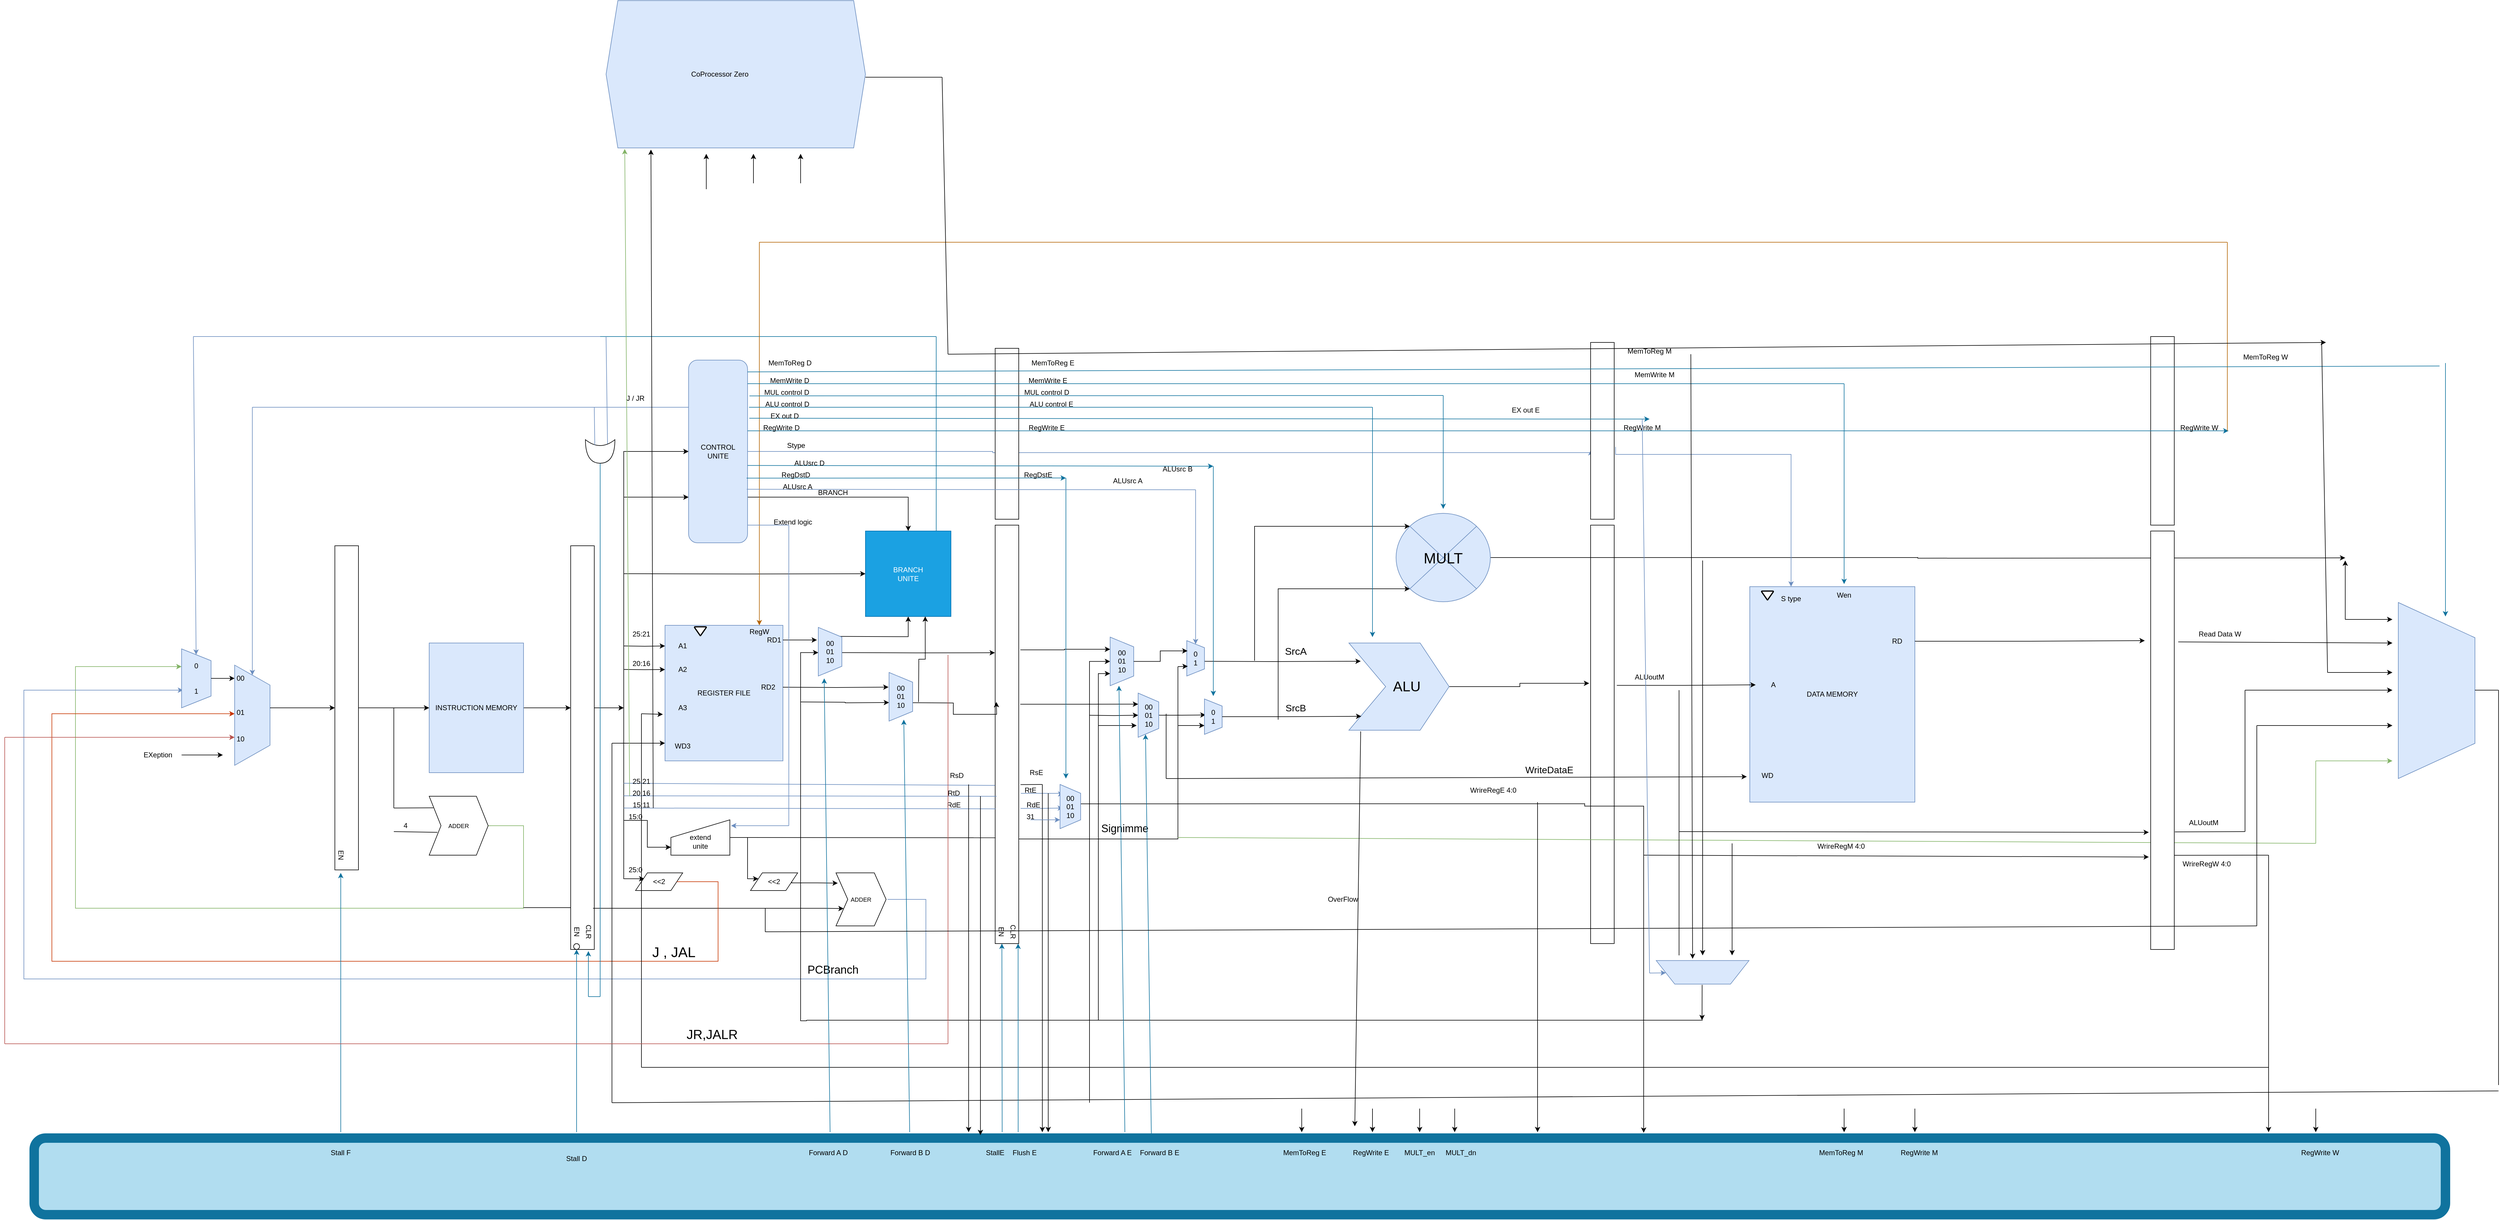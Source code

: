 <mxfile version="24.7.1" type="github">
  <diagram id="E_PGC8ikLrtpTTjUDTau" name="Page-1">
    <mxGraphModel dx="2297" dy="997" grid="1" gridSize="10" guides="1" tooltips="1" connect="1" arrows="1" fold="1" page="0" pageScale="1" pageWidth="850" pageHeight="1100" math="0" shadow="0">
      <root>
        <mxCell id="0" />
        <mxCell id="1" parent="0" />
        <mxCell id="gmV4FLeOSdiEn-evFXXv-18" style="edgeStyle=orthogonalEdgeStyle;rounded=0;orthogonalLoop=1;jettySize=auto;html=1;exitX=1;exitY=0.5;exitDx=0;exitDy=0;" parent="1" source="gmV4FLeOSdiEn-evFXXv-1" edge="1">
          <mxGeometry relative="1" as="geometry">
            <mxPoint x="50" y="1070" as="targetPoint" />
            <Array as="points">
              <mxPoint y="1070" />
            </Array>
          </mxGeometry>
        </mxCell>
        <mxCell id="gmV4FLeOSdiEn-evFXXv-1" value="" style="rounded=0;whiteSpace=wrap;html=1;" parent="1" vertex="1">
          <mxGeometry x="-40" y="795" width="40" height="685" as="geometry" />
        </mxCell>
        <mxCell id="gmV4FLeOSdiEn-evFXXv-5" value="" style="edgeStyle=orthogonalEdgeStyle;rounded=0;orthogonalLoop=1;jettySize=auto;html=1;" parent="1" source="gmV4FLeOSdiEn-evFXXv-2" target="gmV4FLeOSdiEn-evFXXv-1" edge="1">
          <mxGeometry relative="1" as="geometry">
            <Array as="points">
              <mxPoint x="-60" y="1070" />
              <mxPoint x="-60" y="1070" />
            </Array>
          </mxGeometry>
        </mxCell>
        <mxCell id="gmV4FLeOSdiEn-evFXXv-2" value="INSTRUCTION MEMORY" style="rounded=0;whiteSpace=wrap;html=1;direction=south;fillColor=#dae8fc;strokeColor=#6c8ebf;" parent="1" vertex="1">
          <mxGeometry x="-280" y="960" width="160" height="220" as="geometry" />
        </mxCell>
        <mxCell id="gmV4FLeOSdiEn-evFXXv-4" value="" style="edgeStyle=orthogonalEdgeStyle;rounded=0;orthogonalLoop=1;jettySize=auto;html=1;" parent="1" source="gmV4FLeOSdiEn-evFXXv-3" target="gmV4FLeOSdiEn-evFXXv-2" edge="1">
          <mxGeometry relative="1" as="geometry">
            <Array as="points">
              <mxPoint x="-330" y="1070" />
              <mxPoint x="-330" y="1070" />
            </Array>
          </mxGeometry>
        </mxCell>
        <mxCell id="gmV4FLeOSdiEn-evFXXv-3" value="" style="rounded=0;whiteSpace=wrap;html=1;" parent="1" vertex="1">
          <mxGeometry x="-440" y="795" width="40" height="550" as="geometry" />
        </mxCell>
        <mxCell id="gmV4FLeOSdiEn-evFXXv-16" style="edgeStyle=orthogonalEdgeStyle;rounded=0;orthogonalLoop=1;jettySize=auto;html=1;exitX=1;exitY=0.5;exitDx=0;exitDy=0;fillColor=#d5e8d4;strokeColor=#82b366;" parent="1" edge="1">
          <mxGeometry relative="1" as="geometry">
            <mxPoint x="-700" y="1000" as="targetPoint" />
            <mxPoint x="-180" y="1270" as="sourcePoint" />
            <Array as="points">
              <mxPoint x="-120" y="1270" />
              <mxPoint x="-120" y="1410" />
              <mxPoint x="-880" y="1410" />
              <mxPoint x="-880" y="1000" />
              <mxPoint x="-740" y="1000" />
            </Array>
          </mxGeometry>
        </mxCell>
        <mxCell id="gmV4FLeOSdiEn-evFXXv-6" value="ADDER" style="shape=step;perimeter=stepPerimeter;whiteSpace=wrap;html=1;fixedSize=1;fontSize=10;direction=east;" parent="1" vertex="1">
          <mxGeometry x="-280" y="1220" width="100" height="100" as="geometry" />
        </mxCell>
        <mxCell id="gmV4FLeOSdiEn-evFXXv-8" value="" style="endArrow=none;html=1;rounded=0;" parent="1" edge="1">
          <mxGeometry width="50" height="50" relative="1" as="geometry">
            <mxPoint x="-340" y="1240" as="sourcePoint" />
            <mxPoint x="-340" y="1070" as="targetPoint" />
          </mxGeometry>
        </mxCell>
        <mxCell id="gmV4FLeOSdiEn-evFXXv-9" value="" style="endArrow=none;html=1;rounded=0;entryX=0.07;entryY=0.196;entryDx=0;entryDy=0;entryPerimeter=0;" parent="1" target="gmV4FLeOSdiEn-evFXXv-6" edge="1">
          <mxGeometry width="50" height="50" relative="1" as="geometry">
            <mxPoint x="-340" y="1240" as="sourcePoint" />
            <mxPoint x="-290" y="1250" as="targetPoint" />
          </mxGeometry>
        </mxCell>
        <mxCell id="gmV4FLeOSdiEn-evFXXv-10" value="" style="endArrow=none;html=1;rounded=0;entryX=0.14;entryY=0.612;entryDx=0;entryDy=0;entryPerimeter=0;" parent="1" target="gmV4FLeOSdiEn-evFXXv-6" edge="1">
          <mxGeometry width="50" height="50" relative="1" as="geometry">
            <mxPoint x="-340" y="1280" as="sourcePoint" />
            <mxPoint x="-280" y="1280" as="targetPoint" />
          </mxGeometry>
        </mxCell>
        <mxCell id="gmV4FLeOSdiEn-evFXXv-17" value="4" style="text;html=1;align=center;verticalAlign=middle;whiteSpace=wrap;rounded=0;" parent="1" vertex="1">
          <mxGeometry x="-350" y="1255" width="60" height="30" as="geometry" />
        </mxCell>
        <mxCell id="gmV4FLeOSdiEn-evFXXv-19" value="REGISTER FILE" style="rounded=0;whiteSpace=wrap;html=1;direction=south;fillColor=#dae8fc;strokeColor=#6c8ebf;" parent="1" vertex="1">
          <mxGeometry x="120" y="930" width="200" height="230" as="geometry" />
        </mxCell>
        <mxCell id="gmV4FLeOSdiEn-evFXXv-20" value="" style="endArrow=none;html=1;rounded=0;" parent="1" edge="1">
          <mxGeometry width="50" height="50" relative="1" as="geometry">
            <mxPoint x="50" y="1280" as="sourcePoint" />
            <mxPoint x="50" y="860" as="targetPoint" />
          </mxGeometry>
        </mxCell>
        <mxCell id="gmV4FLeOSdiEn-evFXXv-21" value="" style="endArrow=none;html=1;rounded=0;" parent="1" edge="1">
          <mxGeometry width="50" height="50" relative="1" as="geometry">
            <mxPoint x="-120" y="1409" as="sourcePoint" />
            <mxPoint x="-40" y="1409" as="targetPoint" />
          </mxGeometry>
        </mxCell>
        <mxCell id="gmV4FLeOSdiEn-evFXXv-26" style="edgeStyle=orthogonalEdgeStyle;rounded=0;orthogonalLoop=1;jettySize=auto;html=1;" parent="1" target="gmV4FLeOSdiEn-evFXXv-22" edge="1">
          <mxGeometry relative="1" as="geometry">
            <mxPoint x="50" y="965" as="sourcePoint" />
          </mxGeometry>
        </mxCell>
        <mxCell id="gmV4FLeOSdiEn-evFXXv-22" value="A1" style="text;html=1;align=center;verticalAlign=middle;whiteSpace=wrap;rounded=0;" parent="1" vertex="1">
          <mxGeometry x="120" y="950" width="60" height="30" as="geometry" />
        </mxCell>
        <mxCell id="gmV4FLeOSdiEn-evFXXv-27" style="edgeStyle=orthogonalEdgeStyle;rounded=0;orthogonalLoop=1;jettySize=auto;html=1;exitX=0;exitY=0.5;exitDx=0;exitDy=0;entryX=0;entryY=0.5;entryDx=0;entryDy=0;" parent="1" target="gmV4FLeOSdiEn-evFXXv-23" edge="1">
          <mxGeometry relative="1" as="geometry">
            <mxPoint x="50" y="1004.848" as="sourcePoint" />
          </mxGeometry>
        </mxCell>
        <mxCell id="gmV4FLeOSdiEn-evFXXv-23" value="A2" style="text;html=1;align=center;verticalAlign=middle;whiteSpace=wrap;rounded=0;" parent="1" vertex="1">
          <mxGeometry x="120" y="990" width="60" height="30" as="geometry" />
        </mxCell>
        <mxCell id="gmV4FLeOSdiEn-evFXXv-24" value="A3" style="text;html=1;align=center;verticalAlign=middle;whiteSpace=wrap;rounded=0;" parent="1" vertex="1">
          <mxGeometry x="120" y="1055" width="60" height="30" as="geometry" />
        </mxCell>
        <mxCell id="gmV4FLeOSdiEn-evFXXv-25" value="WD3" style="text;html=1;align=center;verticalAlign=middle;whiteSpace=wrap;rounded=0;" parent="1" vertex="1">
          <mxGeometry x="120" y="1120" width="60" height="30" as="geometry" />
        </mxCell>
        <mxCell id="gmV4FLeOSdiEn-evFXXv-30" value="25:21" style="text;html=1;align=center;verticalAlign=middle;whiteSpace=wrap;rounded=0;" parent="1" vertex="1">
          <mxGeometry x="50" y="930" width="60" height="30" as="geometry" />
        </mxCell>
        <mxCell id="gmV4FLeOSdiEn-evFXXv-31" value="20:16" style="text;html=1;align=center;verticalAlign=middle;whiteSpace=wrap;rounded=0;" parent="1" vertex="1">
          <mxGeometry x="50" y="980" width="60" height="30" as="geometry" />
        </mxCell>
        <mxCell id="gmV4FLeOSdiEn-evFXXv-32" value="" style="rounded=0;whiteSpace=wrap;html=1;" parent="1" vertex="1">
          <mxGeometry x="680" y="760" width="40" height="710" as="geometry" />
        </mxCell>
        <mxCell id="gmV4FLeOSdiEn-evFXXv-33" value="" style="endArrow=none;html=1;rounded=0;exitX=-0.008;exitY=0.622;exitDx=0;exitDy=0;fillColor=#dae8fc;strokeColor=#6c8ebf;exitPerimeter=0;" parent="1" source="gmV4FLeOSdiEn-evFXXv-32" edge="1">
          <mxGeometry width="50" height="50" relative="1" as="geometry">
            <mxPoint x="190" y="1200" as="sourcePoint" />
            <mxPoint x="50" y="1198" as="targetPoint" />
          </mxGeometry>
        </mxCell>
        <mxCell id="gmV4FLeOSdiEn-evFXXv-34" value="" style="endArrow=none;html=1;rounded=0;fillColor=#dae8fc;strokeColor=#6c8ebf;exitX=0.058;exitY=0.648;exitDx=0;exitDy=0;exitPerimeter=0;" parent="1" source="gmV4FLeOSdiEn-evFXXv-32" edge="1">
          <mxGeometry width="50" height="50" relative="1" as="geometry">
            <mxPoint x="670" y="1219" as="sourcePoint" />
            <mxPoint x="50" y="1219.2" as="targetPoint" />
          </mxGeometry>
        </mxCell>
        <mxCell id="gmV4FLeOSdiEn-evFXXv-35" value="" style="endArrow=none;html=1;rounded=0;fillColor=#dae8fc;strokeColor=#6c8ebf;exitX=0.027;exitY=0.678;exitDx=0;exitDy=0;exitPerimeter=0;" parent="1" source="gmV4FLeOSdiEn-evFXXv-32" edge="1">
          <mxGeometry width="50" height="50" relative="1" as="geometry">
            <mxPoint x="670" y="1240" as="sourcePoint" />
            <mxPoint x="50" y="1240" as="targetPoint" />
          </mxGeometry>
        </mxCell>
        <mxCell id="gmV4FLeOSdiEn-evFXXv-36" value="25:21" style="text;html=1;align=center;verticalAlign=middle;whiteSpace=wrap;rounded=0;" parent="1" vertex="1">
          <mxGeometry x="50" y="1180" width="60" height="30" as="geometry" />
        </mxCell>
        <mxCell id="gmV4FLeOSdiEn-evFXXv-38" value="20:16" style="text;html=1;align=center;verticalAlign=middle;whiteSpace=wrap;rounded=0;" parent="1" vertex="1">
          <mxGeometry x="50" y="1200" width="60" height="30" as="geometry" />
        </mxCell>
        <mxCell id="gmV4FLeOSdiEn-evFXXv-39" value="15:11" style="text;html=1;align=center;verticalAlign=middle;whiteSpace=wrap;rounded=0;" parent="1" vertex="1">
          <mxGeometry x="50" y="1220" width="60" height="30" as="geometry" />
        </mxCell>
        <mxCell id="gmV4FLeOSdiEn-evFXXv-42" style="edgeStyle=orthogonalEdgeStyle;rounded=0;orthogonalLoop=1;jettySize=auto;html=1;entryX=0;entryY=0.75;entryDx=0;entryDy=0;" parent="1" edge="1">
          <mxGeometry relative="1" as="geometry">
            <mxPoint x="130" y="1306.5" as="targetPoint" />
            <mxPoint x="50" y="1260" as="sourcePoint" />
            <Array as="points">
              <mxPoint x="50" y="1261" />
              <mxPoint x="90" y="1261" />
              <mxPoint x="90" y="1307" />
            </Array>
          </mxGeometry>
        </mxCell>
        <mxCell id="gmV4FLeOSdiEn-evFXXv-41" value="&lt;div&gt;&lt;span style=&quot;background-color: initial;&quot;&gt;&lt;br&gt;&lt;/span&gt;&lt;/div&gt;&lt;div&gt;&lt;span style=&quot;background-color: initial;&quot;&gt;extend&lt;/span&gt;&lt;br&gt;&lt;/div&gt;&lt;div&gt;unite&lt;/div&gt;" style="shape=manualInput;whiteSpace=wrap;html=1;" parent="1" vertex="1">
          <mxGeometry x="130" y="1260" width="100" height="60" as="geometry" />
        </mxCell>
        <mxCell id="gmV4FLeOSdiEn-evFXXv-43" value="15:0" style="text;html=1;align=center;verticalAlign=middle;whiteSpace=wrap;rounded=0;" parent="1" vertex="1">
          <mxGeometry x="40" y="1240" width="60" height="30" as="geometry" />
        </mxCell>
        <mxCell id="gmV4FLeOSdiEn-evFXXv-46" value="ADDER" style="shape=step;perimeter=stepPerimeter;whiteSpace=wrap;html=1;fixedSize=1;fontSize=10;direction=east;" parent="1" vertex="1">
          <mxGeometry x="410" y="1350" width="85" height="90" as="geometry" />
        </mxCell>
        <mxCell id="gmV4FLeOSdiEn-evFXXv-49" style="edgeStyle=orthogonalEdgeStyle;rounded=0;orthogonalLoop=1;jettySize=auto;html=1;exitX=1;exitY=0.5;exitDx=0;exitDy=0;" parent="1" source="gmV4FLeOSdiEn-evFXXv-41" target="gmV4FLeOSdiEn-evFXXv-48" edge="1">
          <mxGeometry relative="1" as="geometry">
            <mxPoint x="240" y="1290" as="sourcePoint" />
            <Array as="points">
              <mxPoint x="260" y="1290" />
              <mxPoint x="260" y="1360" />
            </Array>
          </mxGeometry>
        </mxCell>
        <mxCell id="gmV4FLeOSdiEn-evFXXv-48" value="&amp;lt;&amp;lt;2" style="shape=parallelogram;perimeter=parallelogramPerimeter;whiteSpace=wrap;html=1;fixedSize=1;" parent="1" vertex="1">
          <mxGeometry x="265" y="1350" width="80" height="30" as="geometry" />
        </mxCell>
        <mxCell id="gmV4FLeOSdiEn-evFXXv-50" style="edgeStyle=orthogonalEdgeStyle;rounded=0;orthogonalLoop=1;jettySize=auto;html=1;exitX=1;exitY=0.5;exitDx=0;exitDy=0;entryX=0.036;entryY=0.194;entryDx=0;entryDy=0;entryPerimeter=0;" parent="1" source="gmV4FLeOSdiEn-evFXXv-48" target="gmV4FLeOSdiEn-evFXXv-46" edge="1">
          <mxGeometry relative="1" as="geometry">
            <Array as="points">
              <mxPoint x="335" y="1367" />
              <mxPoint x="378" y="1367" />
            </Array>
          </mxGeometry>
        </mxCell>
        <mxCell id="gmV4FLeOSdiEn-evFXXv-51" style="edgeStyle=orthogonalEdgeStyle;rounded=0;orthogonalLoop=1;jettySize=auto;html=1;exitX=0.948;exitY=0.898;exitDx=0;exitDy=0;entryX=0;entryY=0.75;entryDx=0;entryDy=0;exitPerimeter=0;" parent="1" source="gmV4FLeOSdiEn-evFXXv-1" target="gmV4FLeOSdiEn-evFXXv-46" edge="1">
          <mxGeometry relative="1" as="geometry">
            <Array as="points">
              <mxPoint x="383" y="1410" />
            </Array>
          </mxGeometry>
        </mxCell>
        <mxCell id="gmV4FLeOSdiEn-evFXXv-55" style="edgeStyle=orthogonalEdgeStyle;rounded=0;orthogonalLoop=1;jettySize=auto;html=1;exitX=1;exitY=0.5;exitDx=0;exitDy=0;fillColor=#dae8fc;strokeColor=#6c8ebf;" parent="1" edge="1">
          <mxGeometry relative="1" as="geometry">
            <mxPoint x="-697.42" y="1040" as="targetPoint" />
            <mxPoint x="497.51" y="1395" as="sourcePoint" />
            <Array as="points">
              <mxPoint x="562.51" y="1395" />
              <mxPoint x="562.51" y="1530" />
              <mxPoint x="-967.49" y="1530" />
              <mxPoint x="-967.49" y="1040" />
            </Array>
          </mxGeometry>
        </mxCell>
        <mxCell id="gmV4FLeOSdiEn-evFXXv-57" style="edgeStyle=orthogonalEdgeStyle;rounded=0;orthogonalLoop=1;jettySize=auto;html=1;" parent="1" edge="1">
          <mxGeometry relative="1" as="geometry">
            <mxPoint x="85.0" y="1360" as="targetPoint" />
            <mxPoint x="50" y="1280" as="sourcePoint" />
            <Array as="points">
              <mxPoint x="50" y="1360" />
            </Array>
          </mxGeometry>
        </mxCell>
        <mxCell id="gmV4FLeOSdiEn-evFXXv-56" value="&amp;lt;&amp;lt;2" style="shape=parallelogram;perimeter=parallelogramPerimeter;whiteSpace=wrap;html=1;fixedSize=1;" parent="1" vertex="1">
          <mxGeometry x="70" y="1350" width="80" height="30" as="geometry" />
        </mxCell>
        <mxCell id="gmV4FLeOSdiEn-evFXXv-58" value="25:0" style="text;html=1;align=center;verticalAlign=middle;whiteSpace=wrap;rounded=0;" parent="1" vertex="1">
          <mxGeometry x="40" y="1330" width="60" height="30" as="geometry" />
        </mxCell>
        <mxCell id="gmV4FLeOSdiEn-evFXXv-60" style="edgeStyle=orthogonalEdgeStyle;rounded=0;orthogonalLoop=1;jettySize=auto;html=1;exitX=1;exitY=0.5;exitDx=0;exitDy=0;fillColor=#fa6800;strokeColor=#C73500;" parent="1" source="gmV4FLeOSdiEn-evFXXv-56" edge="1">
          <mxGeometry relative="1" as="geometry">
            <mxPoint x="-610" y="1080" as="targetPoint" />
            <mxPoint x="144.92" y="1364.96" as="sourcePoint" />
            <Array as="points">
              <mxPoint x="210" y="1365" />
              <mxPoint x="210" y="1500" />
              <mxPoint x="-920" y="1500" />
              <mxPoint x="-920" y="1080" />
            </Array>
          </mxGeometry>
        </mxCell>
        <mxCell id="gmV4FLeOSdiEn-evFXXv-62" value="J , JAL" style="text;html=1;align=center;verticalAlign=middle;whiteSpace=wrap;rounded=0;fontSize=24;" parent="1" vertex="1">
          <mxGeometry x="80" y="1470" width="110" height="30" as="geometry" />
        </mxCell>
        <mxCell id="gmV4FLeOSdiEn-evFXXv-63" value="&lt;span style=&quot;font-size: 19px;&quot;&gt;PCBranch&lt;/span&gt;" style="text;html=1;align=center;verticalAlign=middle;whiteSpace=wrap;rounded=0;" parent="1" vertex="1">
          <mxGeometry x="330" y="1500" width="150" height="30" as="geometry" />
        </mxCell>
        <mxCell id="gmV4FLeOSdiEn-evFXXv-64" value="" style="endArrow=none;html=1;rounded=0;entryX=0.017;entryY=0.747;entryDx=0;entryDy=0;entryPerimeter=0;" parent="1" target="gmV4FLeOSdiEn-evFXXv-32" edge="1">
          <mxGeometry width="50" height="50" relative="1" as="geometry">
            <mxPoint x="260" y="1290" as="sourcePoint" />
            <mxPoint x="470" y="1290" as="targetPoint" />
          </mxGeometry>
        </mxCell>
        <mxCell id="gmV4FLeOSdiEn-evFXXv-67" style="edgeStyle=orthogonalEdgeStyle;rounded=0;orthogonalLoop=1;jettySize=auto;html=1;entryX=0.362;entryY=1.076;entryDx=0;entryDy=0;entryPerimeter=0;exitX=0.75;exitY=0.497;exitDx=0;exitDy=0;exitPerimeter=0;" parent="1" source="gmV4FLeOSdiEn-evFXXv-65" edge="1">
          <mxGeometry relative="1" as="geometry">
            <mxPoint x="377.72" y="954.91" as="targetPoint" />
            <mxPoint x="350" y="955" as="sourcePoint" />
          </mxGeometry>
        </mxCell>
        <mxCell id="gmV4FLeOSdiEn-evFXXv-65" value="RD1" style="text;html=1;align=center;verticalAlign=middle;whiteSpace=wrap;rounded=0;" parent="1" vertex="1">
          <mxGeometry x="275" y="940" width="60" height="30" as="geometry" />
        </mxCell>
        <mxCell id="gmV4FLeOSdiEn-evFXXv-68" style="edgeStyle=orthogonalEdgeStyle;rounded=0;orthogonalLoop=1;jettySize=auto;html=1;entryX=0.301;entryY=1.021;entryDx=0;entryDy=0;entryPerimeter=0;" parent="1" target="eW_S9pshvWL72_FBM8Z4-5" edge="1">
          <mxGeometry relative="1" as="geometry">
            <mxPoint x="505.09" y="1034.905" as="targetPoint" />
            <mxPoint x="320" y="1035" as="sourcePoint" />
            <Array as="points" />
          </mxGeometry>
        </mxCell>
        <mxCell id="gmV4FLeOSdiEn-evFXXv-66" value="RD2" style="text;html=1;align=center;verticalAlign=middle;whiteSpace=wrap;rounded=0;" parent="1" vertex="1">
          <mxGeometry x="265" y="1020" width="60" height="30" as="geometry" />
        </mxCell>
        <mxCell id="gmV4FLeOSdiEn-evFXXv-71" style="edgeStyle=orthogonalEdgeStyle;rounded=0;orthogonalLoop=1;jettySize=auto;html=1;exitX=0.25;exitY=0;exitDx=0;exitDy=0;entryX=0.5;entryY=1;entryDx=0;entryDy=0;" parent="1" target="gmV4FLeOSdiEn-evFXXv-74" edge="1">
          <mxGeometry relative="1" as="geometry">
            <mxPoint x="510" y="949" as="targetPoint" />
            <mxPoint x="410" y="948.75" as="sourcePoint" />
          </mxGeometry>
        </mxCell>
        <mxCell id="gmV4FLeOSdiEn-evFXXv-152" style="edgeStyle=orthogonalEdgeStyle;rounded=0;orthogonalLoop=1;jettySize=auto;html=1;exitX=0.75;exitY=1;exitDx=0;exitDy=0;entryX=0.75;entryY=1;entryDx=0;entryDy=0;" parent="1" edge="1">
          <mxGeometry relative="1" as="geometry">
            <mxPoint x="360" y="1600" as="sourcePoint" />
            <Array as="points">
              <mxPoint x="350" y="1601" />
              <mxPoint x="350" y="976" />
            </Array>
            <mxPoint x="380" y="976.25" as="targetPoint" />
          </mxGeometry>
        </mxCell>
        <mxCell id="gmV4FLeOSdiEn-evFXXv-153" style="edgeStyle=orthogonalEdgeStyle;rounded=0;orthogonalLoop=1;jettySize=auto;html=1;" parent="1" edge="1">
          <mxGeometry relative="1" as="geometry">
            <mxPoint x="350" y="1060" as="sourcePoint" />
            <mxPoint x="500" y="1061" as="targetPoint" />
          </mxGeometry>
        </mxCell>
        <mxCell id="gmV4FLeOSdiEn-evFXXv-72" style="edgeStyle=orthogonalEdgeStyle;rounded=0;orthogonalLoop=1;jettySize=auto;html=1;exitX=0.75;exitY=0;exitDx=0;exitDy=0;entryX=-0.012;entryY=0.305;entryDx=0;entryDy=0;entryPerimeter=0;" parent="1" target="gmV4FLeOSdiEn-evFXXv-32" edge="1">
          <mxGeometry relative="1" as="geometry">
            <mxPoint x="410" y="976.25" as="sourcePoint" />
          </mxGeometry>
        </mxCell>
        <mxCell id="gmV4FLeOSdiEn-evFXXv-73" style="edgeStyle=orthogonalEdgeStyle;rounded=0;orthogonalLoop=1;jettySize=auto;html=1;exitX=0.75;exitY=0;exitDx=0;exitDy=0;" parent="1" edge="1">
          <mxGeometry relative="1" as="geometry">
            <mxPoint x="682" y="1060" as="targetPoint" />
            <mxPoint x="535" y="1061.25" as="sourcePoint" />
          </mxGeometry>
        </mxCell>
        <mxCell id="gmV4FLeOSdiEn-evFXXv-86" style="edgeStyle=orthogonalEdgeStyle;rounded=0;orthogonalLoop=1;jettySize=auto;html=1;exitX=0;exitY=0.5;exitDx=0;exitDy=0;entryX=0;entryY=0.5;entryDx=0;entryDy=0;" parent="1" target="gmV4FLeOSdiEn-evFXXv-74" edge="1">
          <mxGeometry relative="1" as="geometry">
            <mxPoint x="50" y="842.391" as="sourcePoint" />
          </mxGeometry>
        </mxCell>
        <mxCell id="gmV4FLeOSdiEn-evFXXv-74" value="BRANCH&lt;div&gt;UNITE&lt;/div&gt;" style="whiteSpace=wrap;html=1;aspect=fixed;fillColor=#1ba1e2;fontColor=#ffffff;strokeColor=#006EAF;" parent="1" vertex="1">
          <mxGeometry x="460" y="770" width="145" height="145" as="geometry" />
        </mxCell>
        <mxCell id="gmV4FLeOSdiEn-evFXXv-75" style="edgeStyle=orthogonalEdgeStyle;rounded=0;orthogonalLoop=1;jettySize=auto;html=1;entryX=0.699;entryY=0.999;entryDx=0;entryDy=0;entryPerimeter=0;" parent="1" target="gmV4FLeOSdiEn-evFXXv-74" edge="1">
          <mxGeometry relative="1" as="geometry">
            <mxPoint x="550" y="1060" as="sourcePoint" />
            <mxPoint x="561" y="920" as="targetPoint" />
          </mxGeometry>
        </mxCell>
        <mxCell id="gmV4FLeOSdiEn-evFXXv-76" value="RsD" style="text;html=1;align=center;verticalAlign=middle;whiteSpace=wrap;rounded=0;" parent="1" vertex="1">
          <mxGeometry x="585" y="1170" width="60" height="30" as="geometry" />
        </mxCell>
        <mxCell id="gmV4FLeOSdiEn-evFXXv-78" value="RtD" style="text;html=1;align=center;verticalAlign=middle;whiteSpace=wrap;rounded=0;" parent="1" vertex="1">
          <mxGeometry x="580" y="1200" width="60" height="30" as="geometry" />
        </mxCell>
        <mxCell id="gmV4FLeOSdiEn-evFXXv-79" value="RdE" style="text;html=1;align=center;verticalAlign=middle;whiteSpace=wrap;rounded=0;" parent="1" vertex="1">
          <mxGeometry x="580" y="1220" width="60" height="30" as="geometry" />
        </mxCell>
        <mxCell id="gmV4FLeOSdiEn-evFXXv-82" style="edgeStyle=orthogonalEdgeStyle;rounded=0;orthogonalLoop=1;jettySize=auto;html=1;exitX=0;exitY=0.75;exitDx=0;exitDy=0;entryX=0;entryY=0.75;entryDx=0;entryDy=0;" parent="1" target="gmV4FLeOSdiEn-evFXXv-81" edge="1">
          <mxGeometry relative="1" as="geometry">
            <mxPoint x="50" y="860" as="sourcePoint" />
            <Array as="points">
              <mxPoint x="50" y="713" />
            </Array>
          </mxGeometry>
        </mxCell>
        <mxCell id="gmV4FLeOSdiEn-evFXXv-83" style="edgeStyle=orthogonalEdgeStyle;rounded=0;orthogonalLoop=1;jettySize=auto;html=1;entryX=0;entryY=0.5;entryDx=0;entryDy=0;" parent="1" target="gmV4FLeOSdiEn-evFXXv-81" edge="1">
          <mxGeometry relative="1" as="geometry">
            <mxPoint x="50" y="720" as="sourcePoint" />
            <Array as="points">
              <mxPoint x="50" y="635" />
            </Array>
          </mxGeometry>
        </mxCell>
        <mxCell id="gmV4FLeOSdiEn-evFXXv-84" style="edgeStyle=orthogonalEdgeStyle;rounded=0;orthogonalLoop=1;jettySize=auto;html=1;exitX=1;exitY=0.75;exitDx=0;exitDy=0;entryX=0.5;entryY=0;entryDx=0;entryDy=0;" parent="1" source="gmV4FLeOSdiEn-evFXXv-81" target="gmV4FLeOSdiEn-evFXXv-74" edge="1">
          <mxGeometry relative="1" as="geometry" />
        </mxCell>
        <mxCell id="gmV4FLeOSdiEn-evFXXv-118" style="edgeStyle=orthogonalEdgeStyle;rounded=0;orthogonalLoop=1;jettySize=auto;html=1;exitX=1;exitY=0.5;exitDx=0;exitDy=0;fillColor=#dae8fc;strokeColor=#6c8ebf;entryX=0.007;entryY=0.609;entryDx=0;entryDy=0;entryPerimeter=0;" parent="1" source="gmV4FLeOSdiEn-evFXXv-81" target="gmV4FLeOSdiEn-evFXXv-89" edge="1">
          <mxGeometry relative="1" as="geometry">
            <mxPoint x="1790" y="636" as="targetPoint" />
            <Array as="points">
              <mxPoint x="676" y="635" />
              <mxPoint x="676" y="637" />
              <mxPoint x="1690" y="637" />
            </Array>
          </mxGeometry>
        </mxCell>
        <mxCell id="gmV4FLeOSdiEn-evFXXv-81" value="CONTROL&lt;div&gt;UNITE&lt;/div&gt;" style="rounded=1;whiteSpace=wrap;html=1;fillColor=#dae8fc;strokeColor=#6c8ebf;" parent="1" vertex="1">
          <mxGeometry x="160" y="480" width="100" height="310" as="geometry" />
        </mxCell>
        <mxCell id="gmV4FLeOSdiEn-evFXXv-85" value="BRANCH" style="text;html=1;align=center;verticalAlign=middle;whiteSpace=wrap;rounded=0;" parent="1" vertex="1">
          <mxGeometry x="375" y="690" width="60" height="30" as="geometry" />
        </mxCell>
        <mxCell id="gmV4FLeOSdiEn-evFXXv-87" value="" style="rounded=0;whiteSpace=wrap;html=1;" parent="1" vertex="1">
          <mxGeometry x="680" y="460" width="40" height="290" as="geometry" />
        </mxCell>
        <mxCell id="gmV4FLeOSdiEn-evFXXv-88" value="" style="rounded=0;whiteSpace=wrap;html=1;" parent="1" vertex="1">
          <mxGeometry x="1690" y="760" width="40" height="710" as="geometry" />
        </mxCell>
        <mxCell id="gmV4FLeOSdiEn-evFXXv-89" value="" style="rounded=0;whiteSpace=wrap;html=1;" parent="1" vertex="1">
          <mxGeometry x="1690" y="450" width="40" height="300" as="geometry" />
        </mxCell>
        <mxCell id="gmV4FLeOSdiEn-evFXXv-147" style="edgeStyle=orthogonalEdgeStyle;rounded=0;orthogonalLoop=1;jettySize=auto;html=1;entryX=0.75;entryY=1;entryDx=0;entryDy=0;" parent="1" target="gmV4FLeOSdiEn-evFXXv-90" edge="1">
          <mxGeometry relative="1" as="geometry">
            <mxPoint x="855" y="1600" as="sourcePoint" />
            <Array as="points">
              <mxPoint x="855" y="1541" />
              <mxPoint x="855" y="1012" />
            </Array>
          </mxGeometry>
        </mxCell>
        <mxCell id="gmV4FLeOSdiEn-evFXXv-181" style="edgeStyle=orthogonalEdgeStyle;rounded=0;orthogonalLoop=1;jettySize=auto;html=1;entryX=0.5;entryY=1;entryDx=0;entryDy=0;" parent="1" target="gmV4FLeOSdiEn-evFXXv-90" edge="1">
          <mxGeometry relative="1" as="geometry">
            <mxPoint x="840" y="1740" as="sourcePoint" />
            <Array as="points">
              <mxPoint x="840" y="991" />
            </Array>
          </mxGeometry>
        </mxCell>
        <mxCell id="gmV4FLeOSdiEn-evFXXv-90" value="00&lt;div&gt;01&lt;/div&gt;&lt;div&gt;10&lt;/div&gt;" style="shape=trapezoid;perimeter=trapezoidPerimeter;whiteSpace=wrap;html=1;direction=south;fillColor=#dae8fc;strokeColor=#6c8ebf;" parent="1" vertex="1">
          <mxGeometry x="875" y="950" width="40" height="82.5" as="geometry" />
        </mxCell>
        <mxCell id="gmV4FLeOSdiEn-evFXXv-102" style="edgeStyle=orthogonalEdgeStyle;rounded=0;orthogonalLoop=1;jettySize=auto;html=1;entryX=0.451;entryY=0.935;entryDx=0;entryDy=0;entryPerimeter=0;" parent="1" source="gmV4FLeOSdiEn-evFXXv-93" target="gmV4FLeOSdiEn-evFXXv-100" edge="1">
          <mxGeometry relative="1" as="geometry">
            <mxPoint x="1030" y="1082.5" as="targetPoint" />
          </mxGeometry>
        </mxCell>
        <mxCell id="gmV4FLeOSdiEn-evFXXv-149" style="edgeStyle=orthogonalEdgeStyle;rounded=0;orthogonalLoop=1;jettySize=auto;html=1;" parent="1" edge="1">
          <mxGeometry relative="1" as="geometry">
            <mxPoint x="920" y="1100" as="targetPoint" />
            <mxPoint x="855" y="1100" as="sourcePoint" />
          </mxGeometry>
        </mxCell>
        <mxCell id="gmV4FLeOSdiEn-evFXXv-182" style="edgeStyle=orthogonalEdgeStyle;rounded=0;orthogonalLoop=1;jettySize=auto;html=1;exitX=0.5;exitY=1;exitDx=0;exitDy=0;entryX=0.5;entryY=1;entryDx=0;entryDy=0;" parent="1" target="gmV4FLeOSdiEn-evFXXv-93" edge="1">
          <mxGeometry relative="1" as="geometry">
            <mxPoint x="840" y="1082.621" as="sourcePoint" />
          </mxGeometry>
        </mxCell>
        <mxCell id="gmV4FLeOSdiEn-evFXXv-93" value="00&lt;div&gt;01&lt;/div&gt;&lt;div&gt;10&lt;/div&gt;" style="shape=trapezoid;perimeter=trapezoidPerimeter;whiteSpace=wrap;html=1;direction=south;fillColor=#dae8fc;strokeColor=#6c8ebf;" parent="1" vertex="1">
          <mxGeometry x="922.5" y="1045" width="35" height="75" as="geometry" />
        </mxCell>
        <mxCell id="gmV4FLeOSdiEn-evFXXv-94" style="edgeStyle=orthogonalEdgeStyle;rounded=0;orthogonalLoop=1;jettySize=auto;html=1;exitX=1.069;exitY=0.298;exitDx=0;exitDy=0;entryX=0.25;entryY=1;entryDx=0;entryDy=0;exitPerimeter=0;" parent="1" source="gmV4FLeOSdiEn-evFXXv-32" target="gmV4FLeOSdiEn-evFXXv-90" edge="1">
          <mxGeometry relative="1" as="geometry" />
        </mxCell>
        <mxCell id="gmV4FLeOSdiEn-evFXXv-96" style="edgeStyle=orthogonalEdgeStyle;rounded=0;orthogonalLoop=1;jettySize=auto;html=1;exitX=1.065;exitY=0.428;exitDx=0;exitDy=0;entryX=0.25;entryY=1;entryDx=0;entryDy=0;exitPerimeter=0;" parent="1" source="gmV4FLeOSdiEn-evFXXv-32" target="gmV4FLeOSdiEn-evFXXv-93" edge="1">
          <mxGeometry relative="1" as="geometry" />
        </mxCell>
        <mxCell id="gmV4FLeOSdiEn-evFXXv-134" style="edgeStyle=orthogonalEdgeStyle;rounded=0;orthogonalLoop=1;jettySize=auto;html=1;exitX=1;exitY=0.5;exitDx=0;exitDy=0;exitPerimeter=0;entryX=-0.061;entryY=0.378;entryDx=0;entryDy=0;entryPerimeter=0;" parent="1" source="gmV4FLeOSdiEn-evFXXv-98" target="gmV4FLeOSdiEn-evFXXv-88" edge="1">
          <mxGeometry relative="1" as="geometry">
            <mxPoint x="1578.4" y="1033.088" as="targetPoint" />
          </mxGeometry>
        </mxCell>
        <mxCell id="gmV4FLeOSdiEn-evFXXv-98" value="&lt;div style=&quot;text-align: right&quot;&gt;&lt;span&gt;&lt;font style=&quot;font-size: 24px;&quot;&gt;&amp;nbsp; &amp;nbsp; ALU&lt;/font&gt;&lt;/span&gt;&lt;/div&gt;" style="html=1;shadow=0;dashed=0;align=center;verticalAlign=middle;shape=mxgraph.arrows2.arrow;dy=0;dx=49.2;notch=62.4;fillColor=#dae8fc;strokeColor=#6c8ebf;" parent="1" vertex="1">
          <mxGeometry x="1280" y="960" width="170" height="148" as="geometry" />
        </mxCell>
        <mxCell id="gmV4FLeOSdiEn-evFXXv-99" style="edgeStyle=orthogonalEdgeStyle;rounded=0;orthogonalLoop=1;jettySize=auto;html=1;entryX=0.118;entryY=0.209;entryDx=0;entryDy=0;entryPerimeter=0;" parent="1" target="gmV4FLeOSdiEn-evFXXv-98" edge="1">
          <mxGeometry relative="1" as="geometry">
            <mxPoint x="1020" y="991" as="sourcePoint" />
          </mxGeometry>
        </mxCell>
        <mxCell id="gmV4FLeOSdiEn-evFXXv-101" style="edgeStyle=orthogonalEdgeStyle;rounded=0;orthogonalLoop=1;jettySize=auto;html=1;exitX=1;exitY=0.75;exitDx=0;exitDy=0;entryX=0.75;entryY=1;entryDx=0;entryDy=0;" parent="1" source="gmV4FLeOSdiEn-evFXXv-32" target="gmV4FLeOSdiEn-evFXXv-100" edge="1">
          <mxGeometry relative="1" as="geometry">
            <Array as="points">
              <mxPoint x="990" y="1293" />
              <mxPoint x="990" y="1100" />
            </Array>
          </mxGeometry>
        </mxCell>
        <mxCell id="gmV4FLeOSdiEn-evFXXv-100" value="0&lt;br&gt;1&lt;br&gt;" style="shape=trapezoid;perimeter=trapezoidPerimeter;whiteSpace=wrap;html=1;direction=south;fillColor=#dae8fc;strokeColor=#6c8ebf;" parent="1" vertex="1">
          <mxGeometry x="1035" y="1055" width="30" height="60" as="geometry" />
        </mxCell>
        <mxCell id="gmV4FLeOSdiEn-evFXXv-103" style="edgeStyle=orthogonalEdgeStyle;rounded=0;orthogonalLoop=1;jettySize=auto;html=1;entryX=0.124;entryY=0.84;entryDx=0;entryDy=0;entryPerimeter=0;" parent="1" source="gmV4FLeOSdiEn-evFXXv-100" target="gmV4FLeOSdiEn-evFXXv-98" edge="1">
          <mxGeometry relative="1" as="geometry" />
        </mxCell>
        <mxCell id="gmV4FLeOSdiEn-evFXXv-106" value="&lt;font style=&quot;font-size: 18px;&quot;&gt;Signimme&lt;/font&gt;" style="text;html=1;align=center;verticalAlign=middle;whiteSpace=wrap;rounded=0;" parent="1" vertex="1">
          <mxGeometry x="870" y="1260" width="60" height="30" as="geometry" />
        </mxCell>
        <mxCell id="gmV4FLeOSdiEn-evFXXv-107" value="&lt;span style=&quot;font-size: 16px;&quot;&gt;WriteDataE&lt;/span&gt;" style="text;html=1;align=center;verticalAlign=middle;whiteSpace=wrap;rounded=0;" parent="1" vertex="1">
          <mxGeometry x="1590" y="1160" width="60" height="30" as="geometry" />
        </mxCell>
        <mxCell id="gmV4FLeOSdiEn-evFXXv-108" value="&lt;font style=&quot;font-size: 17px;&quot;&gt;SrcA&lt;/font&gt;" style="text;html=1;align=center;verticalAlign=middle;whiteSpace=wrap;rounded=0;" parent="1" vertex="1">
          <mxGeometry x="1160" y="960" width="60" height="30" as="geometry" />
        </mxCell>
        <mxCell id="gmV4FLeOSdiEn-evFXXv-109" value="&lt;font style=&quot;font-size: 16px;&quot;&gt;SrcB&lt;/font&gt;" style="text;html=1;align=center;verticalAlign=middle;whiteSpace=wrap;rounded=0;" parent="1" vertex="1">
          <mxGeometry x="1160" y="1055" width="60" height="30" as="geometry" />
        </mxCell>
        <mxCell id="gmV4FLeOSdiEn-evFXXv-111" style="edgeStyle=orthogonalEdgeStyle;rounded=0;orthogonalLoop=1;jettySize=auto;html=1;exitX=1.088;exitY=0.641;exitDx=0;exitDy=0;exitPerimeter=0;fillColor=#dae8fc;strokeColor=#6c8ebf;entryX=0.354;entryY=0.978;entryDx=0;entryDy=0;entryPerimeter=0;" parent="1" source="gmV4FLeOSdiEn-evFXXv-32" edge="1">
          <mxGeometry relative="1" as="geometry">
            <mxPoint x="795.66" y="1216.24" as="targetPoint" />
            <Array as="points">
              <mxPoint x="790" y="1215" />
              <mxPoint x="796" y="1216" />
            </Array>
          </mxGeometry>
        </mxCell>
        <mxCell id="gmV4FLeOSdiEn-evFXXv-112" style="edgeStyle=orthogonalEdgeStyle;rounded=0;orthogonalLoop=1;jettySize=auto;html=1;exitX=1.075;exitY=0.677;exitDx=0;exitDy=0;entryX=0.75;entryY=1;entryDx=0;entryDy=0;exitPerimeter=0;fillColor=#dae8fc;strokeColor=#6c8ebf;" parent="1" source="gmV4FLeOSdiEn-evFXXv-32" edge="1">
          <mxGeometry relative="1" as="geometry">
            <mxPoint x="795.0" y="1240" as="targetPoint" />
            <Array as="points">
              <mxPoint x="755" y="1241" />
            </Array>
          </mxGeometry>
        </mxCell>
        <mxCell id="gmV4FLeOSdiEn-evFXXv-113" value="RsE" style="text;html=1;align=center;verticalAlign=middle;whiteSpace=wrap;rounded=0;" parent="1" vertex="1">
          <mxGeometry x="720" y="1165" width="60" height="30" as="geometry" />
        </mxCell>
        <mxCell id="gmV4FLeOSdiEn-evFXXv-114" value="RtE" style="text;html=1;align=center;verticalAlign=middle;whiteSpace=wrap;rounded=0;" parent="1" vertex="1">
          <mxGeometry x="710" y="1195" width="60" height="30" as="geometry" />
        </mxCell>
        <mxCell id="gmV4FLeOSdiEn-evFXXv-115" value="RdE" style="text;html=1;align=center;verticalAlign=middle;whiteSpace=wrap;rounded=0;" parent="1" vertex="1">
          <mxGeometry x="715" y="1220" width="60" height="30" as="geometry" />
        </mxCell>
        <mxCell id="gmV4FLeOSdiEn-evFXXv-116" style="edgeStyle=orthogonalEdgeStyle;rounded=0;orthogonalLoop=1;jettySize=auto;html=1;exitX=0.5;exitY=0;exitDx=0;exitDy=0;" parent="1" edge="1">
          <mxGeometry relative="1" as="geometry">
            <mxPoint x="825" y="1232.82" as="sourcePoint" />
            <mxPoint x="1780" y="1790.941" as="targetPoint" />
            <Array as="points">
              <mxPoint x="1680" y="1232.82" />
              <mxPoint x="1680" y="1236.82" />
            </Array>
          </mxGeometry>
        </mxCell>
        <mxCell id="gmV4FLeOSdiEn-evFXXv-117" value="WrireRegE 4:0" style="text;html=1;align=center;verticalAlign=middle;whiteSpace=wrap;rounded=0;" parent="1" vertex="1">
          <mxGeometry x="1480" y="1195" width="90" height="30" as="geometry" />
        </mxCell>
        <mxCell id="gmV4FLeOSdiEn-evFXXv-119" value="Stype" style="text;html=1;align=center;verticalAlign=middle;whiteSpace=wrap;rounded=0;" parent="1" vertex="1">
          <mxGeometry x="265" y="610" width="155" height="30" as="geometry" />
        </mxCell>
        <mxCell id="gmV4FLeOSdiEn-evFXXv-121" style="edgeStyle=orthogonalEdgeStyle;rounded=0;orthogonalLoop=1;jettySize=auto;html=1;exitX=0;exitY=0;exitDx=0;exitDy=0;" parent="1" target="gmV4FLeOSdiEn-evFXXv-120" edge="1">
          <mxGeometry relative="1" as="geometry">
            <mxPoint x="1313.371" y="761.994" as="targetPoint" />
            <mxPoint x="1120.0" y="989.97" as="sourcePoint" />
            <Array as="points">
              <mxPoint x="1120" y="762" />
            </Array>
          </mxGeometry>
        </mxCell>
        <mxCell id="gmV4FLeOSdiEn-evFXXv-122" style="edgeStyle=orthogonalEdgeStyle;rounded=0;orthogonalLoop=1;jettySize=auto;html=1;entryX=0;entryY=1;entryDx=0;entryDy=0;" parent="1" target="gmV4FLeOSdiEn-evFXXv-120" edge="1">
          <mxGeometry relative="1" as="geometry">
            <mxPoint x="1160" y="1090" as="sourcePoint" />
            <Array as="points">
              <mxPoint x="1160" y="1090" />
              <mxPoint x="1160" y="868" />
            </Array>
          </mxGeometry>
        </mxCell>
        <mxCell id="cpBVIP9qx5wzRBBqgzl_-2" style="edgeStyle=orthogonalEdgeStyle;rounded=0;orthogonalLoop=1;jettySize=auto;html=1;exitX=1;exitY=0.5;exitDx=0;exitDy=0;" edge="1" parent="1" source="gmV4FLeOSdiEn-evFXXv-120">
          <mxGeometry relative="1" as="geometry">
            <mxPoint x="2970" y="815.556" as="targetPoint" />
          </mxGeometry>
        </mxCell>
        <mxCell id="gmV4FLeOSdiEn-evFXXv-120" value="&lt;font style=&quot;font-size: 25px;&quot;&gt;MULT&lt;/font&gt;" style="shape=sumEllipse;perimeter=ellipsePerimeter;whiteSpace=wrap;html=1;backgroundOutline=1;fillColor=#dae8fc;strokeColor=#6c8ebf;" parent="1" vertex="1">
          <mxGeometry x="1360" y="740" width="160" height="150" as="geometry" />
        </mxCell>
        <mxCell id="gmV4FLeOSdiEn-evFXXv-130" value="" style="endArrow=none;html=1;rounded=0;fillColor=#d5e8d4;strokeColor=#82b366;" parent="1" edge="1">
          <mxGeometry width="50" height="50" relative="1" as="geometry">
            <mxPoint x="990" y="1290" as="sourcePoint" />
            <mxPoint x="2920" y="1300" as="targetPoint" />
          </mxGeometry>
        </mxCell>
        <mxCell id="gmV4FLeOSdiEn-evFXXv-137" value="DATA MEMORY" style="rounded=0;whiteSpace=wrap;html=1;direction=south;fillColor=#dae8fc;strokeColor=#6c8ebf;" parent="1" vertex="1">
          <mxGeometry x="1960" y="864.37" width="280" height="365.63" as="geometry" />
        </mxCell>
        <mxCell id="gmV4FLeOSdiEn-evFXXv-139" style="edgeStyle=orthogonalEdgeStyle;rounded=0;orthogonalLoop=1;jettySize=auto;html=1;exitX=1.111;exitY=0.383;exitDx=0;exitDy=0;entryX=0;entryY=0.5;entryDx=0;entryDy=0;exitPerimeter=0;" parent="1" source="gmV4FLeOSdiEn-evFXXv-88" target="gmV4FLeOSdiEn-evFXXv-140" edge="1">
          <mxGeometry relative="1" as="geometry" />
        </mxCell>
        <mxCell id="gmV4FLeOSdiEn-evFXXv-140" value="A" style="text;html=1;align=center;verticalAlign=middle;whiteSpace=wrap;rounded=0;" parent="1" vertex="1">
          <mxGeometry x="1970" y="1016" width="60" height="30" as="geometry" />
        </mxCell>
        <mxCell id="gmV4FLeOSdiEn-evFXXv-142" value="" style="endArrow=none;html=1;rounded=0;" parent="1" edge="1">
          <mxGeometry width="50" height="50" relative="1" as="geometry">
            <mxPoint x="970" y="1080" as="sourcePoint" />
            <mxPoint x="970" y="1190" as="targetPoint" />
          </mxGeometry>
        </mxCell>
        <mxCell id="gmV4FLeOSdiEn-evFXXv-143" value="" style="endArrow=classic;html=1;rounded=0;entryX=0.882;entryY=1.018;entryDx=0;entryDy=0;entryPerimeter=0;" parent="1" target="gmV4FLeOSdiEn-evFXXv-137" edge="1">
          <mxGeometry width="50" height="50" relative="1" as="geometry">
            <mxPoint x="970" y="1190" as="sourcePoint" />
            <mxPoint x="1070" y="1170" as="targetPoint" />
          </mxGeometry>
        </mxCell>
        <mxCell id="gmV4FLeOSdiEn-evFXXv-144" style="edgeStyle=orthogonalEdgeStyle;rounded=0;orthogonalLoop=1;jettySize=auto;html=1;exitX=1.058;exitY=0.591;exitDx=0;exitDy=0;entryX=0;entryY=0.75;entryDx=0;entryDy=0;exitPerimeter=0;fillColor=#dae8fc;strokeColor=#6c8ebf;" parent="1" source="gmV4FLeOSdiEn-evFXXv-89" target="gmV4FLeOSdiEn-evFXXv-137" edge="1">
          <mxGeometry relative="1" as="geometry">
            <Array as="points">
              <mxPoint x="1732" y="640" />
              <mxPoint x="2030" y="640" />
            </Array>
          </mxGeometry>
        </mxCell>
        <mxCell id="gmV4FLeOSdiEn-evFXXv-145" value="S type" style="text;html=1;align=center;verticalAlign=middle;whiteSpace=wrap;rounded=0;" parent="1" vertex="1">
          <mxGeometry x="2000" y="870" width="60" height="30" as="geometry" />
        </mxCell>
        <mxCell id="gmV4FLeOSdiEn-evFXXv-146" value="WD" style="text;html=1;align=center;verticalAlign=middle;whiteSpace=wrap;rounded=0;" parent="1" vertex="1">
          <mxGeometry x="1960" y="1170" width="60" height="30" as="geometry" />
        </mxCell>
        <mxCell id="gmV4FLeOSdiEn-evFXXv-151" value="" style="endArrow=none;html=1;rounded=0;" parent="1" edge="1">
          <mxGeometry width="50" height="50" relative="1" as="geometry">
            <mxPoint x="360" y="1600" as="sourcePoint" />
            <mxPoint x="1840" y="1600" as="targetPoint" />
          </mxGeometry>
        </mxCell>
        <mxCell id="gmV4FLeOSdiEn-evFXXv-154" value="" style="rounded=1;whiteSpace=wrap;html=1;fillColor=#b1ddf0;strokeColor=#10739e;strokeWidth=16;" parent="1" vertex="1">
          <mxGeometry x="-950" y="1800" width="4090" height="130" as="geometry" />
        </mxCell>
        <mxCell id="gmV4FLeOSdiEn-evFXXv-155" value="" style="rounded=0;whiteSpace=wrap;html=1;" parent="1" vertex="1">
          <mxGeometry x="2640" y="770" width="40" height="710" as="geometry" />
        </mxCell>
        <mxCell id="gmV4FLeOSdiEn-evFXXv-156" value="" style="rounded=0;whiteSpace=wrap;html=1;" parent="1" vertex="1">
          <mxGeometry x="2640" y="440" width="40" height="320" as="geometry" />
        </mxCell>
        <mxCell id="gmV4FLeOSdiEn-evFXXv-157" value="" style="endArrow=classic;html=1;rounded=0;entryX=-0.078;entryY=0.779;entryDx=0;entryDy=0;entryPerimeter=0;" parent="1" target="gmV4FLeOSdiEn-evFXXv-155" edge="1">
          <mxGeometry width="50" height="50" relative="1" as="geometry">
            <mxPoint x="1780" y="1320" as="sourcePoint" />
            <mxPoint x="2000" y="1290" as="targetPoint" />
          </mxGeometry>
        </mxCell>
        <mxCell id="gmV4FLeOSdiEn-evFXXv-158" value="WrireRegM 4:0" style="text;html=1;align=center;verticalAlign=middle;whiteSpace=wrap;rounded=0;" parent="1" vertex="1">
          <mxGeometry x="2070" y="1290" width="90" height="30" as="geometry" />
        </mxCell>
        <mxCell id="gmV4FLeOSdiEn-evFXXv-322" style="edgeStyle=orthogonalEdgeStyle;rounded=0;orthogonalLoop=1;jettySize=auto;html=1;" parent="1" source="gmV4FLeOSdiEn-evFXXv-160" edge="1">
          <mxGeometry relative="1" as="geometry">
            <mxPoint x="2630" y="956" as="targetPoint" />
          </mxGeometry>
        </mxCell>
        <mxCell id="gmV4FLeOSdiEn-evFXXv-160" value="RD" style="text;html=1;align=center;verticalAlign=middle;whiteSpace=wrap;rounded=0;" parent="1" vertex="1">
          <mxGeometry x="2180" y="940" width="60" height="34" as="geometry" />
        </mxCell>
        <mxCell id="gmV4FLeOSdiEn-evFXXv-161" value="" style="endArrow=classic;html=1;rounded=0;entryX=-0.078;entryY=0.72;entryDx=0;entryDy=0;entryPerimeter=0;" parent="1" target="gmV4FLeOSdiEn-evFXXv-155" edge="1">
          <mxGeometry width="50" height="50" relative="1" as="geometry">
            <mxPoint x="1840" y="1280" as="sourcePoint" />
            <mxPoint x="2340" y="1240" as="targetPoint" />
          </mxGeometry>
        </mxCell>
        <mxCell id="gmV4FLeOSdiEn-evFXXv-162" value="ALUoutM" style="text;html=1;align=center;verticalAlign=middle;whiteSpace=wrap;rounded=0;" parent="1" vertex="1">
          <mxGeometry x="1760" y="1003" width="60" height="30" as="geometry" />
        </mxCell>
        <mxCell id="gmV4FLeOSdiEn-evFXXv-163" value="" style="endArrow=none;html=1;rounded=0;exitX=1;exitY=0.775;exitDx=0;exitDy=0;exitPerimeter=0;" parent="1" source="gmV4FLeOSdiEn-evFXXv-155" edge="1">
          <mxGeometry width="50" height="50" relative="1" as="geometry">
            <mxPoint x="2720" y="1350" as="sourcePoint" />
            <mxPoint x="2840" y="1320" as="targetPoint" />
          </mxGeometry>
        </mxCell>
        <mxCell id="gmV4FLeOSdiEn-evFXXv-164" value="" style="endArrow=classic;html=1;rounded=0;" parent="1" edge="1">
          <mxGeometry width="50" height="50" relative="1" as="geometry">
            <mxPoint x="2840" y="1320" as="sourcePoint" />
            <mxPoint x="2840" y="1790" as="targetPoint" />
          </mxGeometry>
        </mxCell>
        <mxCell id="gmV4FLeOSdiEn-evFXXv-165" value="WrireRegW 4:0" style="text;html=1;align=center;verticalAlign=middle;whiteSpace=wrap;rounded=0;" parent="1" vertex="1">
          <mxGeometry x="2690" y="1320" width="90" height="30" as="geometry" />
        </mxCell>
        <mxCell id="gmV4FLeOSdiEn-evFXXv-168" value="" style="endArrow=classic;html=1;rounded=0;exitX=1.168;exitY=0.265;exitDx=0;exitDy=0;exitPerimeter=0;" parent="1" source="gmV4FLeOSdiEn-evFXXv-155" edge="1">
          <mxGeometry width="50" height="50" relative="1" as="geometry">
            <mxPoint x="2710" y="980" as="sourcePoint" />
            <mxPoint x="3050" y="960" as="targetPoint" />
          </mxGeometry>
        </mxCell>
        <mxCell id="gmV4FLeOSdiEn-evFXXv-169" value="" style="endArrow=none;html=1;rounded=0;exitX=1.027;exitY=0.719;exitDx=0;exitDy=0;exitPerimeter=0;" parent="1" source="gmV4FLeOSdiEn-evFXXv-155" edge="1">
          <mxGeometry width="50" height="50" relative="1" as="geometry">
            <mxPoint x="2680" y="1283.67" as="sourcePoint" />
            <mxPoint x="2800" y="1280" as="targetPoint" />
          </mxGeometry>
        </mxCell>
        <mxCell id="gmV4FLeOSdiEn-evFXXv-170" value="" style="endArrow=none;html=1;rounded=0;" parent="1" edge="1">
          <mxGeometry width="50" height="50" relative="1" as="geometry">
            <mxPoint x="2800" y="1280" as="sourcePoint" />
            <mxPoint x="2800" y="1040" as="targetPoint" />
          </mxGeometry>
        </mxCell>
        <mxCell id="gmV4FLeOSdiEn-evFXXv-171" value="" style="endArrow=classic;html=1;rounded=0;" parent="1" edge="1">
          <mxGeometry width="50" height="50" relative="1" as="geometry">
            <mxPoint x="2800" y="1040" as="sourcePoint" />
            <mxPoint x="3050" y="1040" as="targetPoint" />
          </mxGeometry>
        </mxCell>
        <mxCell id="gmV4FLeOSdiEn-evFXXv-173" value="ALUoutM" style="text;html=1;align=center;verticalAlign=middle;whiteSpace=wrap;rounded=0;" parent="1" vertex="1">
          <mxGeometry x="2700" y="1250" width="60" height="30" as="geometry" />
        </mxCell>
        <mxCell id="gmV4FLeOSdiEn-evFXXv-174" value="Read Data W" style="text;html=1;align=center;verticalAlign=middle;whiteSpace=wrap;rounded=0;" parent="1" vertex="1">
          <mxGeometry x="2700" y="930" width="115" height="30" as="geometry" />
        </mxCell>
        <mxCell id="gmV4FLeOSdiEn-evFXXv-175" value="" style="endArrow=none;html=1;rounded=0;" parent="1" edge="1">
          <mxGeometry width="50" height="50" relative="1" as="geometry">
            <mxPoint x="80" y="1680" as="sourcePoint" />
            <mxPoint x="2840" y="1680" as="targetPoint" />
          </mxGeometry>
        </mxCell>
        <mxCell id="gmV4FLeOSdiEn-evFXXv-176" value="" style="endArrow=none;html=1;rounded=0;" parent="1" edge="1">
          <mxGeometry width="50" height="50" relative="1" as="geometry">
            <mxPoint x="80" y="1680" as="sourcePoint" />
            <mxPoint x="80" y="1080" as="targetPoint" />
          </mxGeometry>
        </mxCell>
        <mxCell id="gmV4FLeOSdiEn-evFXXv-178" value="" style="endArrow=classic;html=1;rounded=0;entryX=-0.06;entryY=0.87;entryDx=0;entryDy=0;entryPerimeter=0;" parent="1" target="gmV4FLeOSdiEn-evFXXv-24" edge="1">
          <mxGeometry width="50" height="50" relative="1" as="geometry">
            <mxPoint x="80" y="1080" as="sourcePoint" />
            <mxPoint x="110" y="1050" as="targetPoint" />
          </mxGeometry>
        </mxCell>
        <mxCell id="gmV4FLeOSdiEn-evFXXv-180" value="" style="endArrow=none;html=1;rounded=0;" parent="1" edge="1">
          <mxGeometry width="50" height="50" relative="1" as="geometry">
            <mxPoint x="30" y="1740" as="sourcePoint" />
            <mxPoint x="3230" y="1720" as="targetPoint" />
          </mxGeometry>
        </mxCell>
        <mxCell id="gmV4FLeOSdiEn-evFXXv-183" value="" style="endArrow=none;html=1;rounded=0;" parent="1" edge="1">
          <mxGeometry width="50" height="50" relative="1" as="geometry">
            <mxPoint x="30" y="1740" as="sourcePoint" />
            <mxPoint x="30" y="1130" as="targetPoint" />
          </mxGeometry>
        </mxCell>
        <mxCell id="gmV4FLeOSdiEn-evFXXv-185" value="" style="endArrow=classic;html=1;rounded=0;entryX=0;entryY=0.333;entryDx=0;entryDy=0;entryPerimeter=0;" parent="1" target="gmV4FLeOSdiEn-evFXXv-25" edge="1">
          <mxGeometry width="50" height="50" relative="1" as="geometry">
            <mxPoint x="30" y="1130" as="sourcePoint" />
            <mxPoint x="90" y="1120" as="targetPoint" />
          </mxGeometry>
        </mxCell>
        <mxCell id="gmV4FLeOSdiEn-evFXXv-186" value="" style="endArrow=classic;html=1;rounded=0;" parent="1" edge="1">
          <mxGeometry width="50" height="50" relative="1" as="geometry">
            <mxPoint x="1600" y="1230" as="sourcePoint" />
            <mxPoint x="1600" y="1790" as="targetPoint" />
          </mxGeometry>
        </mxCell>
        <mxCell id="gmV4FLeOSdiEn-evFXXv-187" value="" style="endArrow=classic;html=1;rounded=0;" parent="1" edge="1">
          <mxGeometry width="50" height="50" relative="1" as="geometry">
            <mxPoint x="770" y="1215" as="sourcePoint" />
            <mxPoint x="770" y="1790" as="targetPoint" />
          </mxGeometry>
        </mxCell>
        <mxCell id="gmV4FLeOSdiEn-evFXXv-188" value="" style="endArrow=none;html=1;rounded=0;exitX=1.076;exitY=0.62;exitDx=0;exitDy=0;exitPerimeter=0;" parent="1" source="gmV4FLeOSdiEn-evFXXv-32" edge="1">
          <mxGeometry width="50" height="50" relative="1" as="geometry">
            <mxPoint x="750" y="1210" as="sourcePoint" />
            <mxPoint x="760" y="1200" as="targetPoint" />
          </mxGeometry>
        </mxCell>
        <mxCell id="gmV4FLeOSdiEn-evFXXv-189" value="" style="endArrow=classic;html=1;rounded=0;" parent="1" edge="1">
          <mxGeometry width="50" height="50" relative="1" as="geometry">
            <mxPoint x="760" y="1200" as="sourcePoint" />
            <mxPoint x="760" y="1790" as="targetPoint" />
          </mxGeometry>
        </mxCell>
        <mxCell id="gmV4FLeOSdiEn-evFXXv-190" value="" style="endArrow=classic;html=1;rounded=0;" parent="1" edge="1">
          <mxGeometry width="50" height="50" relative="1" as="geometry">
            <mxPoint x="655" y="1220" as="sourcePoint" />
            <mxPoint x="655" y="1795" as="targetPoint" />
          </mxGeometry>
        </mxCell>
        <mxCell id="gmV4FLeOSdiEn-evFXXv-191" value="" style="endArrow=classic;html=1;rounded=0;" parent="1" edge="1">
          <mxGeometry width="50" height="50" relative="1" as="geometry">
            <mxPoint x="635" y="1200" as="sourcePoint" />
            <mxPoint x="635" y="1790" as="targetPoint" />
          </mxGeometry>
        </mxCell>
        <mxCell id="gmV4FLeOSdiEn-evFXXv-192" value="" style="endArrow=classic;html=1;rounded=0;fillColor=#b1ddf0;strokeColor=#10739e;" parent="1" edge="1">
          <mxGeometry width="50" height="50" relative="1" as="geometry">
            <mxPoint x="535" y="1790" as="sourcePoint" />
            <mxPoint x="525" y="1090" as="targetPoint" />
          </mxGeometry>
        </mxCell>
        <mxCell id="gmV4FLeOSdiEn-evFXXv-193" value="" style="endArrow=classic;html=1;rounded=0;fillColor=#b1ddf0;strokeColor=#10739e;" parent="1" edge="1">
          <mxGeometry width="50" height="50" relative="1" as="geometry">
            <mxPoint x="400" y="1790" as="sourcePoint" />
            <mxPoint x="390" y="1020" as="targetPoint" />
          </mxGeometry>
        </mxCell>
        <mxCell id="gmV4FLeOSdiEn-evFXXv-194" value="" style="endArrow=classic;html=1;rounded=0;fillColor=#b1ddf0;strokeColor=#10739e;" parent="1" edge="1">
          <mxGeometry width="50" height="50" relative="1" as="geometry">
            <mxPoint x="945" y="1800" as="sourcePoint" />
            <mxPoint x="935" y="1115" as="targetPoint" />
          </mxGeometry>
        </mxCell>
        <mxCell id="gmV4FLeOSdiEn-evFXXv-195" value="" style="endArrow=classic;html=1;rounded=0;fillColor=#b1ddf0;strokeColor=#10739e;" parent="1" edge="1">
          <mxGeometry width="50" height="50" relative="1" as="geometry">
            <mxPoint x="900" y="1790" as="sourcePoint" />
            <mxPoint x="890" y="1032.5" as="targetPoint" />
          </mxGeometry>
        </mxCell>
        <mxCell id="gmV4FLeOSdiEn-evFXXv-196" value="" style="endArrow=classic;html=1;rounded=0;fillColor=#b1ddf0;strokeColor=#10739e;" parent="1" edge="1">
          <mxGeometry width="50" height="50" relative="1" as="geometry">
            <mxPoint x="-430" y="1790" as="sourcePoint" />
            <mxPoint x="-430" y="1350" as="targetPoint" />
            <Array as="points">
              <mxPoint x="-430" y="1440" />
            </Array>
          </mxGeometry>
        </mxCell>
        <mxCell id="gmV4FLeOSdiEn-evFXXv-198" value="" style="endArrow=classic;html=1;rounded=0;fillColor=#b1ddf0;strokeColor=#10739e;" parent="1" edge="1">
          <mxGeometry width="50" height="50" relative="1" as="geometry">
            <mxPoint x="-30" y="1790" as="sourcePoint" />
            <mxPoint x="-30" y="1480" as="targetPoint" />
            <Array as="points">
              <mxPoint x="-30" y="1480" />
            </Array>
          </mxGeometry>
        </mxCell>
        <mxCell id="gmV4FLeOSdiEn-evFXXv-200" value="" style="endArrow=none;html=1;rounded=0;fillColor=#b1ddf0;strokeColor=#10739e;" parent="1" edge="1">
          <mxGeometry width="50" height="50" relative="1" as="geometry">
            <mxPoint x="580" y="770" as="sourcePoint" />
            <mxPoint x="580" y="440" as="targetPoint" />
          </mxGeometry>
        </mxCell>
        <mxCell id="gmV4FLeOSdiEn-evFXXv-201" value="" style="endArrow=none;html=1;rounded=0;fillColor=#b1ddf0;strokeColor=#10739e;" parent="1" edge="1">
          <mxGeometry width="50" height="50" relative="1" as="geometry">
            <mxPoint x="10" y="440" as="sourcePoint" />
            <mxPoint x="580" y="440" as="targetPoint" />
          </mxGeometry>
        </mxCell>
        <mxCell id="gmV4FLeOSdiEn-evFXXv-202" value="" style="endArrow=none;html=1;rounded=0;fillColor=#b1ddf0;strokeColor=#10739e;" parent="1" edge="1">
          <mxGeometry width="50" height="50" relative="1" as="geometry">
            <mxPoint x="10" y="1560" as="sourcePoint" />
            <mxPoint x="10" y="650" as="targetPoint" />
          </mxGeometry>
        </mxCell>
        <mxCell id="gmV4FLeOSdiEn-evFXXv-203" value="" style="endArrow=none;html=1;rounded=0;fillColor=#b1ddf0;strokeColor=#10739e;" parent="1" edge="1">
          <mxGeometry width="50" height="50" relative="1" as="geometry">
            <mxPoint x="-10" y="1560" as="sourcePoint" />
            <mxPoint x="10" y="1560" as="targetPoint" />
          </mxGeometry>
        </mxCell>
        <mxCell id="gmV4FLeOSdiEn-evFXXv-204" value="" style="endArrow=classic;html=1;rounded=0;entryX=0.75;entryY=1.004;entryDx=0;entryDy=0;entryPerimeter=0;fillColor=#b1ddf0;strokeColor=#10739e;" parent="1" target="gmV4FLeOSdiEn-evFXXv-1" edge="1">
          <mxGeometry width="50" height="50" relative="1" as="geometry">
            <mxPoint x="-10" y="1560" as="sourcePoint" />
            <mxPoint x="-10" y="1490" as="targetPoint" />
          </mxGeometry>
        </mxCell>
        <mxCell id="gmV4FLeOSdiEn-evFXXv-205" value="" style="endArrow=classic;html=1;rounded=0;fillColor=#b1ddf0;strokeColor=#10739e;" parent="1" edge="1">
          <mxGeometry width="50" height="50" relative="1" as="geometry">
            <mxPoint x="691.89" y="1790" as="sourcePoint" />
            <mxPoint x="691.39" y="1470" as="targetPoint" />
            <Array as="points" />
          </mxGeometry>
        </mxCell>
        <mxCell id="gmV4FLeOSdiEn-evFXXv-206" value="" style="endArrow=classic;html=1;rounded=0;fillColor=#b1ddf0;strokeColor=#10739e;" parent="1" edge="1">
          <mxGeometry width="50" height="50" relative="1" as="geometry">
            <mxPoint x="260" y="600" as="sourcePoint" />
            <mxPoint x="2772.0" y="600" as="targetPoint" />
          </mxGeometry>
        </mxCell>
        <mxCell id="gmV4FLeOSdiEn-evFXXv-207" value="RegWrite D" style="text;html=1;align=center;verticalAlign=middle;whiteSpace=wrap;rounded=0;" parent="1" vertex="1">
          <mxGeometry x="260" y="580" width="115" height="30" as="geometry" />
        </mxCell>
        <mxCell id="gmV4FLeOSdiEn-evFXXv-208" value="RegWrite E" style="text;html=1;align=center;verticalAlign=middle;whiteSpace=wrap;rounded=0;" parent="1" vertex="1">
          <mxGeometry x="710" y="580" width="115" height="30" as="geometry" />
        </mxCell>
        <mxCell id="gmV4FLeOSdiEn-evFXXv-209" value="RegWrite M" style="text;html=1;align=center;verticalAlign=middle;whiteSpace=wrap;rounded=0;" parent="1" vertex="1">
          <mxGeometry x="1720" y="580" width="115" height="30" as="geometry" />
        </mxCell>
        <mxCell id="gmV4FLeOSdiEn-evFXXv-210" value="RegWrite W" style="text;html=1;align=center;verticalAlign=middle;whiteSpace=wrap;rounded=0;" parent="1" vertex="1">
          <mxGeometry x="2665" y="580" width="115" height="30" as="geometry" />
        </mxCell>
        <mxCell id="gmV4FLeOSdiEn-evFXXv-211" value="" style="endArrow=none;html=1;rounded=0;fillColor=#fad7ac;strokeColor=#b46504;" parent="1" edge="1">
          <mxGeometry width="50" height="50" relative="1" as="geometry">
            <mxPoint x="2770" y="600" as="sourcePoint" />
            <mxPoint x="2770" y="280" as="targetPoint" />
          </mxGeometry>
        </mxCell>
        <mxCell id="gmV4FLeOSdiEn-evFXXv-212" value="" style="endArrow=none;html=1;rounded=0;fillColor=#fad7ac;strokeColor=#b46504;" parent="1" edge="1">
          <mxGeometry width="50" height="50" relative="1" as="geometry">
            <mxPoint x="280" y="280" as="sourcePoint" />
            <mxPoint x="2770" y="280" as="targetPoint" />
          </mxGeometry>
        </mxCell>
        <mxCell id="gmV4FLeOSdiEn-evFXXv-213" value="" style="endArrow=classic;html=1;rounded=0;fillColor=#fad7ac;strokeColor=#b46504;entryX=0;entryY=0.2;entryDx=0;entryDy=0;entryPerimeter=0;" parent="1" target="gmV4FLeOSdiEn-evFXXv-19" edge="1">
          <mxGeometry width="50" height="50" relative="1" as="geometry">
            <mxPoint x="280" y="280" as="sourcePoint" />
            <mxPoint x="280" y="910" as="targetPoint" />
          </mxGeometry>
        </mxCell>
        <mxCell id="gmV4FLeOSdiEn-evFXXv-218" value="" style="endArrow=classic;html=1;rounded=0;exitX=0.984;exitY=0.646;exitDx=0;exitDy=0;exitPerimeter=0;fillColor=#b1ddf0;strokeColor=#10739e;" parent="1" source="gmV4FLeOSdiEn-evFXXv-81" edge="1">
          <mxGeometry width="50" height="50" relative="1" as="geometry">
            <mxPoint x="260.0" y="683.36" as="sourcePoint" />
            <mxPoint x="800" y="680" as="targetPoint" />
          </mxGeometry>
        </mxCell>
        <mxCell id="gmV4FLeOSdiEn-evFXXv-219" value="" style="endArrow=classic;html=1;rounded=0;fillColor=#b1ddf0;strokeColor=#10739e;" parent="1" edge="1">
          <mxGeometry width="50" height="50" relative="1" as="geometry">
            <mxPoint x="800" y="680" as="sourcePoint" />
            <mxPoint x="800" y="1190" as="targetPoint" />
          </mxGeometry>
        </mxCell>
        <mxCell id="gmV4FLeOSdiEn-evFXXv-220" value="RegDstD" style="text;html=1;align=center;verticalAlign=middle;whiteSpace=wrap;rounded=0;" parent="1" vertex="1">
          <mxGeometry x="312" y="660" width="60" height="30" as="geometry" />
        </mxCell>
        <mxCell id="gmV4FLeOSdiEn-evFXXv-221" value="RegDstE" style="text;html=1;align=center;verticalAlign=middle;whiteSpace=wrap;rounded=0;" parent="1" vertex="1">
          <mxGeometry x="722.5" y="660" width="60" height="30" as="geometry" />
        </mxCell>
        <mxCell id="gmV4FLeOSdiEn-evFXXv-222" value="" style="endArrow=classic;html=1;rounded=0;exitX=0.984;exitY=0.646;exitDx=0;exitDy=0;exitPerimeter=0;fillColor=#b1ddf0;strokeColor=#10739e;" parent="1" edge="1">
          <mxGeometry width="50" height="50" relative="1" as="geometry">
            <mxPoint x="260" y="658.75" as="sourcePoint" />
            <mxPoint x="1050" y="660" as="targetPoint" />
          </mxGeometry>
        </mxCell>
        <mxCell id="gmV4FLeOSdiEn-evFXXv-223" value="" style="endArrow=classic;html=1;rounded=0;fillColor=#b1ddf0;strokeColor=#10739e;" parent="1" edge="1">
          <mxGeometry width="50" height="50" relative="1" as="geometry">
            <mxPoint x="1050" y="660" as="sourcePoint" />
            <mxPoint x="1050" y="1050" as="targetPoint" />
          </mxGeometry>
        </mxCell>
        <mxCell id="gmV4FLeOSdiEn-evFXXv-224" value="ALUsrc D" style="text;html=1;align=center;verticalAlign=middle;whiteSpace=wrap;rounded=0;" parent="1" vertex="1">
          <mxGeometry x="335" y="640" width="60" height="30" as="geometry" />
        </mxCell>
        <mxCell id="gmV4FLeOSdiEn-evFXXv-225" value="ALUsrc B" style="text;html=1;align=center;verticalAlign=middle;whiteSpace=wrap;rounded=0;" parent="1" vertex="1">
          <mxGeometry x="957.5" y="650" width="62.5" height="30" as="geometry" />
        </mxCell>
        <mxCell id="gmV4FLeOSdiEn-evFXXv-226" value="" style="endArrow=none;html=1;rounded=0;fillColor=#b1ddf0;strokeColor=#10739e;exitX=0.026;exitY=-0.044;exitDx=0;exitDy=0;exitPerimeter=0;" parent="1" source="gmV4FLeOSdiEn-evFXXv-207" edge="1">
          <mxGeometry width="50" height="50" relative="1" as="geometry">
            <mxPoint x="265" y="580" as="sourcePoint" />
            <mxPoint x="1600" y="580" as="targetPoint" />
          </mxGeometry>
        </mxCell>
        <mxCell id="gmV4FLeOSdiEn-evFXXv-227" value="" style="endArrow=classic;html=1;rounded=0;fillColor=#b1ddf0;strokeColor=#10739e;" parent="1" edge="1">
          <mxGeometry width="50" height="50" relative="1" as="geometry">
            <mxPoint x="1600" y="580" as="sourcePoint" />
            <mxPoint x="1790" y="580" as="targetPoint" />
          </mxGeometry>
        </mxCell>
        <mxCell id="gmV4FLeOSdiEn-evFXXv-228" value="EX out D" style="text;html=1;align=center;verticalAlign=middle;whiteSpace=wrap;rounded=0;" parent="1" vertex="1">
          <mxGeometry x="292.5" y="560" width="60" height="30" as="geometry" />
        </mxCell>
        <mxCell id="gmV4FLeOSdiEn-evFXXv-229" value="EX out E" style="text;html=1;align=center;verticalAlign=middle;whiteSpace=wrap;rounded=0;" parent="1" vertex="1">
          <mxGeometry x="1550" y="550" width="60" height="30" as="geometry" />
        </mxCell>
        <mxCell id="gmV4FLeOSdiEn-evFXXv-230" value="" style="endArrow=none;html=1;rounded=0;fillColor=#b1ddf0;strokeColor=#10739e;" parent="1" edge="1">
          <mxGeometry width="50" height="50" relative="1" as="geometry">
            <mxPoint x="262.5" y="560" as="sourcePoint" />
            <mxPoint x="1320" y="560" as="targetPoint" />
          </mxGeometry>
        </mxCell>
        <mxCell id="gmV4FLeOSdiEn-evFXXv-231" value="" style="endArrow=classic;html=1;rounded=0;fillColor=#b1ddf0;strokeColor=#10739e;" parent="1" edge="1">
          <mxGeometry width="50" height="50" relative="1" as="geometry">
            <mxPoint x="1320" y="560" as="sourcePoint" />
            <mxPoint x="1320" y="950" as="targetPoint" />
          </mxGeometry>
        </mxCell>
        <mxCell id="gmV4FLeOSdiEn-evFXXv-232" value="ALU control D" style="text;html=1;align=center;verticalAlign=middle;whiteSpace=wrap;rounded=0;" parent="1" vertex="1">
          <mxGeometry x="280" y="540" width="95" height="30" as="geometry" />
        </mxCell>
        <mxCell id="gmV4FLeOSdiEn-evFXXv-233" value="ALU control E" style="text;html=1;align=center;verticalAlign=middle;whiteSpace=wrap;rounded=0;" parent="1" vertex="1">
          <mxGeometry x="727.5" y="540" width="95" height="30" as="geometry" />
        </mxCell>
        <mxCell id="gmV4FLeOSdiEn-evFXXv-234" value="" style="endArrow=none;html=1;rounded=0;fillColor=#b1ddf0;strokeColor=#10739e;exitX=1.032;exitY=0.196;exitDx=0;exitDy=0;exitPerimeter=0;" parent="1" source="gmV4FLeOSdiEn-evFXXv-81" edge="1">
          <mxGeometry width="50" height="50" relative="1" as="geometry">
            <mxPoint x="265" y="540" as="sourcePoint" />
            <mxPoint x="1440" y="540" as="targetPoint" />
          </mxGeometry>
        </mxCell>
        <mxCell id="gmV4FLeOSdiEn-evFXXv-235" value="" style="endArrow=classic;html=1;rounded=0;fillColor=#b1ddf0;strokeColor=#10739e;entryX=1;entryY=0.75;entryDx=0;entryDy=0;" parent="1" edge="1">
          <mxGeometry width="50" height="50" relative="1" as="geometry">
            <mxPoint x="1440" y="540" as="sourcePoint" />
            <mxPoint x="1440" y="732.5" as="targetPoint" />
          </mxGeometry>
        </mxCell>
        <mxCell id="gmV4FLeOSdiEn-evFXXv-236" value="MUL control D" style="text;html=1;align=center;verticalAlign=middle;whiteSpace=wrap;rounded=0;" parent="1" vertex="1">
          <mxGeometry x="283" y="520" width="87" height="30" as="geometry" />
        </mxCell>
        <mxCell id="gmV4FLeOSdiEn-evFXXv-237" value="MUL control D" style="text;html=1;align=center;verticalAlign=middle;whiteSpace=wrap;rounded=0;" parent="1" vertex="1">
          <mxGeometry x="724" y="520" width="87" height="30" as="geometry" />
        </mxCell>
        <mxCell id="gmV4FLeOSdiEn-evFXXv-240" value="" style="endArrow=none;html=1;rounded=0;fillColor=#b1ddf0;strokeColor=#10739e;" parent="1" edge="1">
          <mxGeometry width="50" height="50" relative="1" as="geometry">
            <mxPoint x="260" y="520" as="sourcePoint" />
            <mxPoint x="2120" y="520" as="targetPoint" />
          </mxGeometry>
        </mxCell>
        <mxCell id="gmV4FLeOSdiEn-evFXXv-241" value="" style="endArrow=classic;html=1;rounded=0;fillColor=#b1ddf0;strokeColor=#10739e;" parent="1" edge="1">
          <mxGeometry width="50" height="50" relative="1" as="geometry">
            <mxPoint x="2120" y="520" as="sourcePoint" />
            <mxPoint x="2120" y="860" as="targetPoint" />
          </mxGeometry>
        </mxCell>
        <mxCell id="gmV4FLeOSdiEn-evFXXv-242" value="MemWrite D" style="text;html=1;align=center;verticalAlign=middle;whiteSpace=wrap;rounded=0;" parent="1" vertex="1">
          <mxGeometry x="293" y="500" width="77" height="30" as="geometry" />
        </mxCell>
        <mxCell id="gmV4FLeOSdiEn-evFXXv-243" value="MemWrite E" style="text;html=1;align=center;verticalAlign=middle;whiteSpace=wrap;rounded=0;" parent="1" vertex="1">
          <mxGeometry x="730.5" y="500" width="77" height="30" as="geometry" />
        </mxCell>
        <mxCell id="gmV4FLeOSdiEn-evFXXv-244" value="MemWrite M" style="text;html=1;align=center;verticalAlign=middle;whiteSpace=wrap;rounded=0;" parent="1" vertex="1">
          <mxGeometry x="1760" y="490" width="77" height="30" as="geometry" />
        </mxCell>
        <mxCell id="gmV4FLeOSdiEn-evFXXv-245" value="" style="endArrow=none;html=1;rounded=0;fillColor=#b1ddf0;strokeColor=#10739e;" parent="1" edge="1">
          <mxGeometry width="50" height="50" relative="1" as="geometry">
            <mxPoint x="260" y="500" as="sourcePoint" />
            <mxPoint x="3130" y="490" as="targetPoint" />
          </mxGeometry>
        </mxCell>
        <mxCell id="gmV4FLeOSdiEn-evFXXv-246" value="" style="endArrow=classic;html=1;rounded=0;fillColor=#b1ddf0;strokeColor=#10739e;" parent="1" edge="1">
          <mxGeometry width="50" height="50" relative="1" as="geometry">
            <mxPoint x="3140" y="485" as="sourcePoint" />
            <mxPoint x="3140" y="915" as="targetPoint" />
          </mxGeometry>
        </mxCell>
        <mxCell id="gmV4FLeOSdiEn-evFXXv-247" value="MemToReg W" style="text;html=1;align=center;verticalAlign=middle;whiteSpace=wrap;rounded=0;" parent="1" vertex="1">
          <mxGeometry x="2790" y="460" width="90" height="30" as="geometry" />
        </mxCell>
        <mxCell id="gmV4FLeOSdiEn-evFXXv-248" value="MemToReg M" style="text;html=1;align=center;verticalAlign=middle;whiteSpace=wrap;rounded=0;" parent="1" vertex="1">
          <mxGeometry x="1745" y="450" width="90" height="30" as="geometry" />
        </mxCell>
        <mxCell id="gmV4FLeOSdiEn-evFXXv-249" value="MemToReg E" style="text;html=1;align=center;verticalAlign=middle;whiteSpace=wrap;rounded=0;" parent="1" vertex="1">
          <mxGeometry x="732.5" y="470" width="90" height="30" as="geometry" />
        </mxCell>
        <mxCell id="gmV4FLeOSdiEn-evFXXv-250" value="MemToReg D" style="text;html=1;align=center;verticalAlign=middle;whiteSpace=wrap;rounded=0;" parent="1" vertex="1">
          <mxGeometry x="286.5" y="470" width="90" height="30" as="geometry" />
        </mxCell>
        <mxCell id="gmV4FLeOSdiEn-evFXXv-251" value="" style="endArrow=classic;html=1;rounded=0;fillColor=#b1ddf0;strokeColor=#10739e;" parent="1" edge="1">
          <mxGeometry width="50" height="50" relative="1" as="geometry">
            <mxPoint x="719" y="1790" as="sourcePoint" />
            <mxPoint x="718.89" y="1470" as="targetPoint" />
            <Array as="points" />
          </mxGeometry>
        </mxCell>
        <mxCell id="gmV4FLeOSdiEn-evFXXv-252" value="" style="endArrow=none;html=1;rounded=0;fillColor=#f8cecc;strokeColor=#b85450;" parent="1" edge="1">
          <mxGeometry width="50" height="50" relative="1" as="geometry">
            <mxPoint x="600" y="1640" as="sourcePoint" />
            <mxPoint x="600" y="980" as="targetPoint" />
          </mxGeometry>
        </mxCell>
        <mxCell id="gmV4FLeOSdiEn-evFXXv-253" value="" style="endArrow=none;html=1;rounded=0;fillColor=#f8cecc;strokeColor=#b85450;" parent="1" edge="1">
          <mxGeometry width="50" height="50" relative="1" as="geometry">
            <mxPoint x="-1000" y="1640" as="sourcePoint" />
            <mxPoint x="600" y="1640" as="targetPoint" />
          </mxGeometry>
        </mxCell>
        <mxCell id="gmV4FLeOSdiEn-evFXXv-254" value="" style="endArrow=none;html=1;rounded=0;fillColor=#f8cecc;strokeColor=#b85450;" parent="1" edge="1">
          <mxGeometry width="50" height="50" relative="1" as="geometry">
            <mxPoint x="-1000" y="1640" as="sourcePoint" />
            <mxPoint x="-1000" y="1120" as="targetPoint" />
          </mxGeometry>
        </mxCell>
        <mxCell id="gmV4FLeOSdiEn-evFXXv-255" value="" style="endArrow=classic;html=1;rounded=0;fillColor=#f8cecc;strokeColor=#b85450;" parent="1" edge="1">
          <mxGeometry width="50" height="50" relative="1" as="geometry">
            <mxPoint x="-1000" y="1120" as="sourcePoint" />
            <mxPoint x="-610" y="1120" as="targetPoint" />
          </mxGeometry>
        </mxCell>
        <mxCell id="gmV4FLeOSdiEn-evFXXv-256" value="0&lt;div&gt;&lt;br&gt;&lt;/div&gt;&lt;div&gt;&lt;br&gt;1&lt;br&gt;&lt;/div&gt;" style="shape=trapezoid;perimeter=trapezoidPerimeter;whiteSpace=wrap;html=1;direction=south;fillColor=#dae8fc;strokeColor=#6c8ebf;" parent="1" vertex="1">
          <mxGeometry x="-700" y="970" width="50" height="100" as="geometry" />
        </mxCell>
        <mxCell id="gmV4FLeOSdiEn-evFXXv-257" value="&lt;div&gt;&lt;br&gt;&lt;/div&gt;" style="shape=trapezoid;perimeter=trapezoidPerimeter;whiteSpace=wrap;html=1;direction=south;fillColor=#dae8fc;strokeColor=#6c8ebf;" parent="1" vertex="1">
          <mxGeometry x="-610" y="997.5" width="60" height="170" as="geometry" />
        </mxCell>
        <mxCell id="gmV4FLeOSdiEn-evFXXv-259" style="edgeStyle=orthogonalEdgeStyle;rounded=0;orthogonalLoop=1;jettySize=auto;html=1;entryX=0.132;entryY=1;entryDx=0;entryDy=0;entryPerimeter=0;" parent="1" source="gmV4FLeOSdiEn-evFXXv-256" target="gmV4FLeOSdiEn-evFXXv-257" edge="1">
          <mxGeometry relative="1" as="geometry" />
        </mxCell>
        <mxCell id="gmV4FLeOSdiEn-evFXXv-260" value="" style="endArrow=none;html=1;rounded=0;fillColor=#dae8fc;strokeColor=#6c8ebf;" parent="1" edge="1">
          <mxGeometry width="50" height="50" relative="1" as="geometry">
            <mxPoint x="-680" y="440" as="sourcePoint" />
            <mxPoint x="10" y="440" as="targetPoint" />
          </mxGeometry>
        </mxCell>
        <mxCell id="gmV4FLeOSdiEn-evFXXv-261" value="" style="endArrow=classic;html=1;rounded=0;fillColor=#dae8fc;strokeColor=#6c8ebf;" parent="1" target="gmV4FLeOSdiEn-evFXXv-256" edge="1">
          <mxGeometry width="50" height="50" relative="1" as="geometry">
            <mxPoint x="-680" y="440" as="sourcePoint" />
            <mxPoint x="-630" y="390" as="targetPoint" />
          </mxGeometry>
        </mxCell>
        <mxCell id="gmV4FLeOSdiEn-evFXXv-262" value="" style="endArrow=none;html=1;rounded=0;fillColor=#dae8fc;strokeColor=#6c8ebf;" parent="1" edge="1">
          <mxGeometry width="50" height="50" relative="1" as="geometry">
            <mxPoint x="-580" y="560" as="sourcePoint" />
            <mxPoint x="160" y="560" as="targetPoint" />
          </mxGeometry>
        </mxCell>
        <mxCell id="gmV4FLeOSdiEn-evFXXv-263" value="" style="endArrow=classic;html=1;rounded=0;fillColor=#dae8fc;strokeColor=#6c8ebf;" parent="1" target="gmV4FLeOSdiEn-evFXXv-257" edge="1">
          <mxGeometry width="50" height="50" relative="1" as="geometry">
            <mxPoint x="-580" y="560" as="sourcePoint" />
            <mxPoint x="-560" y="980" as="targetPoint" />
          </mxGeometry>
        </mxCell>
        <mxCell id="gmV4FLeOSdiEn-evFXXv-264" value="J / JR" style="text;html=1;align=center;verticalAlign=middle;whiteSpace=wrap;rounded=0;" parent="1" vertex="1">
          <mxGeometry x="40" y="530" width="60" height="30" as="geometry" />
        </mxCell>
        <mxCell id="gmV4FLeOSdiEn-evFXXv-265" value="" style="endArrow=classic;html=1;rounded=0;entryX=0;entryY=0.5;entryDx=0;entryDy=0;" parent="1" target="gmV4FLeOSdiEn-evFXXv-3" edge="1">
          <mxGeometry width="50" height="50" relative="1" as="geometry">
            <mxPoint x="-550" y="1070" as="sourcePoint" />
            <mxPoint x="-450" y="1070" as="targetPoint" />
          </mxGeometry>
        </mxCell>
        <mxCell id="gmV4FLeOSdiEn-evFXXv-267" value="" style="endArrow=none;html=1;rounded=0;fillColor=#dae8fc;strokeColor=#6c8ebf;" parent="1" edge="1">
          <mxGeometry width="50" height="50" relative="1" as="geometry">
            <mxPoint x="260" y="760" as="sourcePoint" />
            <mxPoint x="330" y="760" as="targetPoint" />
          </mxGeometry>
        </mxCell>
        <mxCell id="gmV4FLeOSdiEn-evFXXv-268" value="" style="endArrow=none;html=1;rounded=0;fillColor=#dae8fc;strokeColor=#6c8ebf;" parent="1" edge="1">
          <mxGeometry width="50" height="50" relative="1" as="geometry">
            <mxPoint x="330" y="1270" as="sourcePoint" />
            <mxPoint x="330" y="760" as="targetPoint" />
          </mxGeometry>
        </mxCell>
        <mxCell id="gmV4FLeOSdiEn-evFXXv-269" value="" style="endArrow=classic;html=1;rounded=0;fillColor=#dae8fc;strokeColor=#6c8ebf;" parent="1" edge="1">
          <mxGeometry width="50" height="50" relative="1" as="geometry">
            <mxPoint x="330" y="1270" as="sourcePoint" />
            <mxPoint x="232" y="1270" as="targetPoint" />
          </mxGeometry>
        </mxCell>
        <mxCell id="gmV4FLeOSdiEn-evFXXv-270" value="Extend logic" style="text;html=1;align=center;verticalAlign=middle;whiteSpace=wrap;rounded=0;" parent="1" vertex="1">
          <mxGeometry x="296.5" y="740" width="80" height="30" as="geometry" />
        </mxCell>
        <mxCell id="gmV4FLeOSdiEn-evFXXv-271" value="StallE" style="text;html=1;align=center;verticalAlign=middle;whiteSpace=wrap;rounded=0;" parent="1" vertex="1">
          <mxGeometry x="650" y="1810" width="60" height="30" as="geometry" />
        </mxCell>
        <mxCell id="gmV4FLeOSdiEn-evFXXv-272" value="Flush E" style="text;html=1;align=center;verticalAlign=middle;whiteSpace=wrap;rounded=0;" parent="1" vertex="1">
          <mxGeometry x="700" y="1810" width="60" height="30" as="geometry" />
        </mxCell>
        <mxCell id="gmV4FLeOSdiEn-evFXXv-273" value="Stall D" style="text;html=1;align=center;verticalAlign=middle;whiteSpace=wrap;rounded=0;" parent="1" vertex="1">
          <mxGeometry x="-60" y="1820" width="60" height="30" as="geometry" />
        </mxCell>
        <mxCell id="gmV4FLeOSdiEn-evFXXv-274" value="Stall F" style="text;html=1;align=center;verticalAlign=middle;whiteSpace=wrap;rounded=0;" parent="1" vertex="1">
          <mxGeometry x="-460" y="1810" width="60" height="30" as="geometry" />
        </mxCell>
        <mxCell id="gmV4FLeOSdiEn-evFXXv-275" value="" style="ellipse;whiteSpace=wrap;html=1;aspect=fixed;" parent="1" vertex="1">
          <mxGeometry x="-35" y="1470" width="10" height="10" as="geometry" />
        </mxCell>
        <mxCell id="gmV4FLeOSdiEn-evFXXv-276" value="EN" style="text;html=1;align=center;verticalAlign=middle;whiteSpace=wrap;rounded=0;rotation=90;" parent="1" vertex="1">
          <mxGeometry x="-60" y="1440" width="60" height="20" as="geometry" />
        </mxCell>
        <mxCell id="gmV4FLeOSdiEn-evFXXv-277" value="EN" style="text;html=1;align=center;verticalAlign=middle;whiteSpace=wrap;rounded=0;rotation=90;" parent="1" vertex="1">
          <mxGeometry x="-460" y="1310" width="60" height="20" as="geometry" />
        </mxCell>
        <mxCell id="gmV4FLeOSdiEn-evFXXv-278" value="EN" style="text;html=1;align=center;verticalAlign=middle;whiteSpace=wrap;rounded=0;rotation=90;" parent="1" vertex="1">
          <mxGeometry x="660" y="1440" width="60" height="20" as="geometry" />
        </mxCell>
        <mxCell id="gmV4FLeOSdiEn-evFXXv-279" value="CLR" style="text;html=1;align=center;verticalAlign=middle;whiteSpace=wrap;rounded=0;rotation=90;" parent="1" vertex="1">
          <mxGeometry x="-40" y="1435" width="60" height="30" as="geometry" />
        </mxCell>
        <mxCell id="gmV4FLeOSdiEn-evFXXv-280" value="CLR" style="text;html=1;align=center;verticalAlign=middle;whiteSpace=wrap;rounded=0;rotation=90;" parent="1" vertex="1">
          <mxGeometry x="680" y="1435" width="60" height="30" as="geometry" />
        </mxCell>
        <mxCell id="gmV4FLeOSdiEn-evFXXv-281" value="Forward A D" style="text;html=1;align=center;verticalAlign=middle;whiteSpace=wrap;rounded=0;" parent="1" vertex="1">
          <mxGeometry x="352.5" y="1810" width="88" height="30" as="geometry" />
        </mxCell>
        <mxCell id="gmV4FLeOSdiEn-evFXXv-282" value="Forward B D" style="text;html=1;align=center;verticalAlign=middle;whiteSpace=wrap;rounded=0;" parent="1" vertex="1">
          <mxGeometry x="492" y="1810" width="88" height="30" as="geometry" />
        </mxCell>
        <mxCell id="gmV4FLeOSdiEn-evFXXv-283" value="Forward A E" style="text;html=1;align=center;verticalAlign=middle;whiteSpace=wrap;rounded=0;" parent="1" vertex="1">
          <mxGeometry x="834.5" y="1810" width="88" height="30" as="geometry" />
        </mxCell>
        <mxCell id="gmV4FLeOSdiEn-evFXXv-284" value="Forward B E" style="text;html=1;align=center;verticalAlign=middle;whiteSpace=wrap;rounded=0;" parent="1" vertex="1">
          <mxGeometry x="915" y="1810" width="88" height="30" as="geometry" />
        </mxCell>
        <mxCell id="gmV4FLeOSdiEn-evFXXv-285" value="" style="endArrow=classic;html=1;rounded=0;" parent="1" edge="1">
          <mxGeometry width="50" height="50" relative="1" as="geometry">
            <mxPoint x="1200" y="1750" as="sourcePoint" />
            <mxPoint x="1200" y="1790" as="targetPoint" />
          </mxGeometry>
        </mxCell>
        <mxCell id="gmV4FLeOSdiEn-evFXXv-287" value="MemToReg E" style="text;html=1;align=center;verticalAlign=middle;whiteSpace=wrap;rounded=0;" parent="1" vertex="1">
          <mxGeometry x="1160" y="1810" width="90" height="30" as="geometry" />
        </mxCell>
        <mxCell id="gmV4FLeOSdiEn-evFXXv-288" value="RegWrite E" style="text;html=1;align=center;verticalAlign=middle;whiteSpace=wrap;rounded=0;" parent="1" vertex="1">
          <mxGeometry x="1260" y="1810" width="115" height="30" as="geometry" />
        </mxCell>
        <mxCell id="gmV4FLeOSdiEn-evFXXv-289" value="" style="endArrow=classic;html=1;rounded=0;" parent="1" edge="1">
          <mxGeometry width="50" height="50" relative="1" as="geometry">
            <mxPoint x="1320" y="1750" as="sourcePoint" />
            <mxPoint x="1320" y="1790" as="targetPoint" />
          </mxGeometry>
        </mxCell>
        <mxCell id="gmV4FLeOSdiEn-evFXXv-290" value="" style="endArrow=classic;html=1;rounded=0;" parent="1" edge="1">
          <mxGeometry width="50" height="50" relative="1" as="geometry">
            <mxPoint x="2120" y="1750" as="sourcePoint" />
            <mxPoint x="2120" y="1790" as="targetPoint" />
          </mxGeometry>
        </mxCell>
        <mxCell id="gmV4FLeOSdiEn-evFXXv-291" value="" style="endArrow=classic;html=1;rounded=0;" parent="1" edge="1">
          <mxGeometry width="50" height="50" relative="1" as="geometry">
            <mxPoint x="2240" y="1750" as="sourcePoint" />
            <mxPoint x="2240" y="1790" as="targetPoint" />
          </mxGeometry>
        </mxCell>
        <mxCell id="gmV4FLeOSdiEn-evFXXv-292" value="MemToReg M" style="text;html=1;align=center;verticalAlign=middle;whiteSpace=wrap;rounded=0;" parent="1" vertex="1">
          <mxGeometry x="2070" y="1810" width="90" height="30" as="geometry" />
        </mxCell>
        <mxCell id="gmV4FLeOSdiEn-evFXXv-293" value="RegWrite M" style="text;html=1;align=center;verticalAlign=middle;whiteSpace=wrap;rounded=0;" parent="1" vertex="1">
          <mxGeometry x="2190" y="1810" width="115" height="30" as="geometry" />
        </mxCell>
        <mxCell id="gmV4FLeOSdiEn-evFXXv-294" value="" style="endArrow=classic;html=1;rounded=0;" parent="1" edge="1">
          <mxGeometry width="50" height="50" relative="1" as="geometry">
            <mxPoint x="2920" y="1750" as="sourcePoint" />
            <mxPoint x="2920" y="1790" as="targetPoint" />
          </mxGeometry>
        </mxCell>
        <mxCell id="gmV4FLeOSdiEn-evFXXv-295" value="RegWrite W" style="text;html=1;align=center;verticalAlign=middle;whiteSpace=wrap;rounded=0;" parent="1" vertex="1">
          <mxGeometry x="2870" y="1810" width="115" height="30" as="geometry" />
        </mxCell>
        <mxCell id="gmV4FLeOSdiEn-evFXXv-296" value="" style="endArrow=classic;html=1;rounded=0;" parent="1" edge="1">
          <mxGeometry width="50" height="50" relative="1" as="geometry">
            <mxPoint x="1400" y="1750" as="sourcePoint" />
            <mxPoint x="1400" y="1790" as="targetPoint" />
          </mxGeometry>
        </mxCell>
        <mxCell id="gmV4FLeOSdiEn-evFXXv-297" value="MULT_en" style="text;html=1;align=center;verticalAlign=middle;whiteSpace=wrap;rounded=0;" parent="1" vertex="1">
          <mxGeometry x="1370" y="1810" width="60" height="30" as="geometry" />
        </mxCell>
        <mxCell id="gmV4FLeOSdiEn-evFXXv-298" value="0&lt;br&gt;1&lt;br&gt;" style="shape=trapezoid;perimeter=trapezoidPerimeter;whiteSpace=wrap;html=1;direction=south;fillColor=#dae8fc;strokeColor=#6c8ebf;" parent="1" vertex="1">
          <mxGeometry x="1005" y="956" width="30" height="60" as="geometry" />
        </mxCell>
        <mxCell id="gmV4FLeOSdiEn-evFXXv-299" style="edgeStyle=orthogonalEdgeStyle;rounded=0;orthogonalLoop=1;jettySize=auto;html=1;entryX=0.29;entryY=0.957;entryDx=0;entryDy=0;entryPerimeter=0;" parent="1" source="gmV4FLeOSdiEn-evFXXv-90" target="gmV4FLeOSdiEn-evFXXv-298" edge="1">
          <mxGeometry relative="1" as="geometry" />
        </mxCell>
        <mxCell id="gmV4FLeOSdiEn-evFXXv-300" value="" style="endArrow=none;html=1;rounded=0;" parent="1" edge="1">
          <mxGeometry width="50" height="50" relative="1" as="geometry">
            <mxPoint x="990" y="1100" as="sourcePoint" />
            <mxPoint x="990" y="1000" as="targetPoint" />
          </mxGeometry>
        </mxCell>
        <mxCell id="gmV4FLeOSdiEn-evFXXv-301" value="" style="endArrow=classic;html=1;rounded=0;entryX=0.725;entryY=0.941;entryDx=0;entryDy=0;entryPerimeter=0;" parent="1" target="gmV4FLeOSdiEn-evFXXv-298" edge="1">
          <mxGeometry width="50" height="50" relative="1" as="geometry">
            <mxPoint x="990" y="1000" as="sourcePoint" />
            <mxPoint x="1000" y="1000" as="targetPoint" />
          </mxGeometry>
        </mxCell>
        <mxCell id="gmV4FLeOSdiEn-evFXXv-302" value="" style="endArrow=none;html=1;rounded=0;exitX=0.987;exitY=0.707;exitDx=0;exitDy=0;exitPerimeter=0;fillColor=#dae8fc;strokeColor=#6c8ebf;" parent="1" source="gmV4FLeOSdiEn-evFXXv-81" edge="1">
          <mxGeometry width="50" height="50" relative="1" as="geometry">
            <mxPoint x="610" y="750" as="sourcePoint" />
            <mxPoint x="1020" y="700" as="targetPoint" />
          </mxGeometry>
        </mxCell>
        <mxCell id="gmV4FLeOSdiEn-evFXXv-303" value="" style="endArrow=classic;html=1;rounded=0;entryX=0;entryY=0.5;entryDx=0;entryDy=0;fillColor=#dae8fc;strokeColor=#6c8ebf;" parent="1" target="gmV4FLeOSdiEn-evFXXv-298" edge="1">
          <mxGeometry width="50" height="50" relative="1" as="geometry">
            <mxPoint x="1020" y="700" as="sourcePoint" />
            <mxPoint x="1020" y="950" as="targetPoint" />
          </mxGeometry>
        </mxCell>
        <mxCell id="gmV4FLeOSdiEn-evFXXv-304" value="ALUsrc A" style="text;html=1;align=center;verticalAlign=middle;whiteSpace=wrap;rounded=0;" parent="1" vertex="1">
          <mxGeometry x="875" y="670" width="60" height="30" as="geometry" />
        </mxCell>
        <mxCell id="gmV4FLeOSdiEn-evFXXv-305" value="ALUsrc A" style="text;html=1;align=center;verticalAlign=middle;whiteSpace=wrap;rounded=0;" parent="1" vertex="1">
          <mxGeometry x="315" y="680" width="60" height="30" as="geometry" />
        </mxCell>
        <mxCell id="gmV4FLeOSdiEn-evFXXv-306" value="00&lt;div&gt;01&lt;/div&gt;&lt;div&gt;10&lt;/div&gt;" style="shape=trapezoid;perimeter=trapezoidPerimeter;whiteSpace=wrap;html=1;direction=south;fillColor=#dae8fc;strokeColor=#6c8ebf;" parent="1" vertex="1">
          <mxGeometry x="790" y="1200" width="35" height="75" as="geometry" />
        </mxCell>
        <mxCell id="gmV4FLeOSdiEn-evFXXv-307" value="" style="endArrow=classic;html=1;rounded=0;fillColor=#dae8fc;strokeColor=#6c8ebf;" parent="1" edge="1">
          <mxGeometry width="50" height="50" relative="1" as="geometry">
            <mxPoint x="740" y="1260" as="sourcePoint" />
            <mxPoint x="790" y="1260" as="targetPoint" />
          </mxGeometry>
        </mxCell>
        <mxCell id="gmV4FLeOSdiEn-evFXXv-308" value="31" style="text;html=1;align=center;verticalAlign=middle;whiteSpace=wrap;rounded=0;" parent="1" vertex="1">
          <mxGeometry x="710" y="1240" width="60" height="30" as="geometry" />
        </mxCell>
        <mxCell id="gmV4FLeOSdiEn-evFXXv-309" value="" style="endArrow=none;html=1;rounded=0;" parent="1" edge="1">
          <mxGeometry width="50" height="50" relative="1" as="geometry">
            <mxPoint x="290" y="1450" as="sourcePoint" />
            <mxPoint x="290" y="1410" as="targetPoint" />
          </mxGeometry>
        </mxCell>
        <mxCell id="gmV4FLeOSdiEn-evFXXv-310" value="" style="endArrow=none;html=1;rounded=0;" parent="1" edge="1">
          <mxGeometry width="50" height="50" relative="1" as="geometry">
            <mxPoint x="290" y="1450" as="sourcePoint" />
            <mxPoint x="2820" y="1440" as="targetPoint" />
          </mxGeometry>
        </mxCell>
        <mxCell id="gmV4FLeOSdiEn-evFXXv-311" value="" style="endArrow=none;html=1;rounded=0;" parent="1" edge="1">
          <mxGeometry width="50" height="50" relative="1" as="geometry">
            <mxPoint x="2820" y="1440" as="sourcePoint" />
            <mxPoint x="2820" y="1100" as="targetPoint" />
          </mxGeometry>
        </mxCell>
        <mxCell id="gmV4FLeOSdiEn-evFXXv-324" value="&lt;font style=&quot;font-size: 22px;&quot;&gt;JR,JALR&lt;/font&gt;" style="text;html=1;align=center;verticalAlign=middle;whiteSpace=wrap;rounded=0;" parent="1" vertex="1">
          <mxGeometry x="170" y="1610" width="60" height="30" as="geometry" />
        </mxCell>
        <mxCell id="gmV4FLeOSdiEn-evFXXv-325" value="" style="shape=xor;whiteSpace=wrap;html=1;rotation=90;" parent="1" vertex="1">
          <mxGeometry x="-10" y="610" width="40" height="50" as="geometry" />
        </mxCell>
        <mxCell id="gmV4FLeOSdiEn-evFXXv-326" value="" style="endArrow=none;html=1;rounded=0;exitX=0.227;exitY=0.682;exitDx=0;exitDy=0;exitPerimeter=0;fillColor=#dae8fc;strokeColor=#6c8ebf;" parent="1" source="gmV4FLeOSdiEn-evFXXv-325" edge="1">
          <mxGeometry width="50" height="50" relative="1" as="geometry">
            <mxPoint y="620" as="sourcePoint" />
            <mxPoint y="560" as="targetPoint" />
          </mxGeometry>
        </mxCell>
        <mxCell id="gmV4FLeOSdiEn-evFXXv-327" value="" style="endArrow=none;html=1;rounded=0;exitX=0.175;exitY=0.25;exitDx=0;exitDy=0;exitPerimeter=0;fillColor=#dae8fc;strokeColor=#6c8ebf;" parent="1" source="gmV4FLeOSdiEn-evFXXv-325" edge="1">
          <mxGeometry width="50" height="50" relative="1" as="geometry">
            <mxPoint x="-30" y="490" as="sourcePoint" />
            <mxPoint x="20" y="440" as="targetPoint" />
          </mxGeometry>
        </mxCell>
        <mxCell id="gmV4FLeOSdiEn-evFXXv-328" value="" style="endArrow=classic;html=1;rounded=0;" parent="1" edge="1">
          <mxGeometry width="50" height="50" relative="1" as="geometry">
            <mxPoint x="1459.44" y="1750" as="sourcePoint" />
            <mxPoint x="1459.44" y="1790" as="targetPoint" />
          </mxGeometry>
        </mxCell>
        <mxCell id="gmV4FLeOSdiEn-evFXXv-329" value="MULT_dn" style="text;html=1;align=center;verticalAlign=middle;whiteSpace=wrap;rounded=0;" parent="1" vertex="1">
          <mxGeometry x="1440" y="1810" width="60" height="30" as="geometry" />
        </mxCell>
        <mxCell id="gmV4FLeOSdiEn-evFXXv-330" value="Wen" style="text;html=1;align=center;verticalAlign=middle;whiteSpace=wrap;rounded=0;" parent="1" vertex="1">
          <mxGeometry x="2090" y="864.37" width="60" height="30" as="geometry" />
        </mxCell>
        <mxCell id="gmV4FLeOSdiEn-evFXXv-332" value="" style="strokeWidth=2;html=1;shape=mxgraph.flowchart.extract_or_measurement;whiteSpace=wrap;rotation=-180;" parent="1" vertex="1">
          <mxGeometry x="170" y="932.5" width="20" height="15" as="geometry" />
        </mxCell>
        <mxCell id="gmV4FLeOSdiEn-evFXXv-333" value="RegW" style="text;html=1;align=center;verticalAlign=middle;whiteSpace=wrap;rounded=0;" parent="1" vertex="1">
          <mxGeometry x="250" y="926" width="60" height="30" as="geometry" />
        </mxCell>
        <mxCell id="gmV4FLeOSdiEn-evFXXv-334" value="" style="strokeWidth=2;html=1;shape=mxgraph.flowchart.extract_or_measurement;whiteSpace=wrap;rotation=-180;" parent="1" vertex="1">
          <mxGeometry x="1980" y="871.87" width="20" height="15" as="geometry" />
        </mxCell>
        <mxCell id="eW_S9pshvWL72_FBM8Z4-1" value="00&lt;div&gt;01&lt;/div&gt;&lt;div&gt;10&lt;/div&gt;" style="shape=trapezoid;perimeter=trapezoidPerimeter;whiteSpace=wrap;html=1;direction=south;fillColor=#dae8fc;strokeColor=#6c8ebf;" parent="1" vertex="1">
          <mxGeometry x="380" y="933.5" width="40" height="82.5" as="geometry" />
        </mxCell>
        <mxCell id="eW_S9pshvWL72_FBM8Z4-5" value="00&lt;div&gt;01&lt;/div&gt;&lt;div&gt;10&lt;/div&gt;" style="shape=trapezoid;perimeter=trapezoidPerimeter;whiteSpace=wrap;html=1;direction=south;fillColor=#dae8fc;strokeColor=#6c8ebf;" parent="1" vertex="1">
          <mxGeometry x="500" y="1010" width="40" height="82.5" as="geometry" />
        </mxCell>
        <mxCell id="eW_S9pshvWL72_FBM8Z4-7" value="00" style="text;html=1;align=center;verticalAlign=middle;whiteSpace=wrap;rounded=0;" parent="1" vertex="1">
          <mxGeometry x="-630" y="1005" width="60" height="30" as="geometry" />
        </mxCell>
        <mxCell id="eW_S9pshvWL72_FBM8Z4-8" value="01" style="text;html=1;align=center;verticalAlign=middle;whiteSpace=wrap;rounded=0;" parent="1" vertex="1">
          <mxGeometry x="-630" y="1062.5" width="60" height="30" as="geometry" />
        </mxCell>
        <mxCell id="eW_S9pshvWL72_FBM8Z4-9" value="10" style="text;html=1;align=center;verticalAlign=middle;whiteSpace=wrap;rounded=0;" parent="1" vertex="1">
          <mxGeometry x="-630" y="1108" width="60" height="30" as="geometry" />
        </mxCell>
        <mxCell id="gmV4FLeOSdiEn-evFXXv-312" value="" style="shape=trapezoid;perimeter=trapezoidPerimeter;whiteSpace=wrap;html=1;direction=south;fillColor=#dae8fc;strokeColor=#6c8ebf;" parent="1" vertex="1">
          <mxGeometry x="3060" y="891.25" width="130" height="298.75" as="geometry" />
        </mxCell>
        <mxCell id="cpBVIP9qx5wzRBBqgzl_-4" value="" style="endArrow=classic;html=1;rounded=0;" edge="1" parent="1">
          <mxGeometry width="50" height="50" relative="1" as="geometry">
            <mxPoint x="2820" y="1100" as="sourcePoint" />
            <mxPoint x="3050" y="1100" as="targetPoint" />
          </mxGeometry>
        </mxCell>
        <mxCell id="cpBVIP9qx5wzRBBqgzl_-5" value="" style="endArrow=none;html=1;rounded=0;fillColor=#d5e8d4;strokeColor=#82b366;" edge="1" parent="1">
          <mxGeometry width="50" height="50" relative="1" as="geometry">
            <mxPoint x="2920" y="1300" as="sourcePoint" />
            <mxPoint x="2920" y="1160" as="targetPoint" />
          </mxGeometry>
        </mxCell>
        <mxCell id="cpBVIP9qx5wzRBBqgzl_-6" value="" style="endArrow=classic;html=1;rounded=0;fillColor=#d5e8d4;strokeColor=#82b366;" edge="1" parent="1">
          <mxGeometry width="50" height="50" relative="1" as="geometry">
            <mxPoint x="2920" y="1160" as="sourcePoint" />
            <mxPoint x="3050" y="1160" as="targetPoint" />
          </mxGeometry>
        </mxCell>
        <mxCell id="cpBVIP9qx5wzRBBqgzl_-8" value="" style="endArrow=classic;html=1;rounded=0;" edge="1" parent="1">
          <mxGeometry width="50" height="50" relative="1" as="geometry">
            <mxPoint x="2970" y="920" as="sourcePoint" />
            <mxPoint x="2970" y="820" as="targetPoint" />
          </mxGeometry>
        </mxCell>
        <mxCell id="cpBVIP9qx5wzRBBqgzl_-9" value="" style="endArrow=classic;html=1;rounded=0;" edge="1" parent="1">
          <mxGeometry width="50" height="50" relative="1" as="geometry">
            <mxPoint x="2970" y="920" as="sourcePoint" />
            <mxPoint x="3050" y="920" as="targetPoint" />
          </mxGeometry>
        </mxCell>
        <mxCell id="cpBVIP9qx5wzRBBqgzl_-10" value="" style="endArrow=none;html=1;rounded=0;" edge="1" parent="1">
          <mxGeometry width="50" height="50" relative="1" as="geometry">
            <mxPoint x="3230" y="1040" as="sourcePoint" />
            <mxPoint x="3230" y="1710" as="targetPoint" />
          </mxGeometry>
        </mxCell>
        <mxCell id="cpBVIP9qx5wzRBBqgzl_-11" value="" style="endArrow=none;html=1;rounded=0;" edge="1" parent="1">
          <mxGeometry width="50" height="50" relative="1" as="geometry">
            <mxPoint x="3190" y="1040" as="sourcePoint" />
            <mxPoint x="3230" y="1040" as="targetPoint" />
          </mxGeometry>
        </mxCell>
        <mxCell id="cpBVIP9qx5wzRBBqgzl_-12" value="" style="endArrow=none;html=1;rounded=0;" edge="1" parent="1">
          <mxGeometry width="50" height="50" relative="1" as="geometry">
            <mxPoint x="1840" y="1600" as="sourcePoint" />
            <mxPoint x="1880" y="1600" as="targetPoint" />
          </mxGeometry>
        </mxCell>
        <mxCell id="cpBVIP9qx5wzRBBqgzl_-13" value="" style="shape=trapezoid;perimeter=trapezoidPerimeter;whiteSpace=wrap;html=1;direction=south;fillColor=#dae8fc;strokeColor=#6c8ebf;rotation=90;" vertex="1" parent="1">
          <mxGeometry x="1860" y="1440" width="40" height="157.5" as="geometry" />
        </mxCell>
        <mxCell id="cpBVIP9qx5wzRBBqgzl_-14" value="" style="endArrow=classic;html=1;rounded=0;" edge="1" parent="1">
          <mxGeometry width="50" height="50" relative="1" as="geometry">
            <mxPoint x="1879.17" y="1540" as="sourcePoint" />
            <mxPoint x="1879" y="1600" as="targetPoint" />
          </mxGeometry>
        </mxCell>
        <mxCell id="cpBVIP9qx5wzRBBqgzl_-15" value="" style="endArrow=none;html=1;rounded=0;" edge="1" parent="1">
          <mxGeometry width="50" height="50" relative="1" as="geometry">
            <mxPoint x="1840" y="1490" as="sourcePoint" />
            <mxPoint x="1840" y="1040" as="targetPoint" />
          </mxGeometry>
        </mxCell>
        <mxCell id="cpBVIP9qx5wzRBBqgzl_-16" value="" style="endArrow=classic;html=1;rounded=0;" edge="1" parent="1">
          <mxGeometry width="50" height="50" relative="1" as="geometry">
            <mxPoint x="1880" y="820" as="sourcePoint" />
            <mxPoint x="1880" y="1490" as="targetPoint" />
          </mxGeometry>
        </mxCell>
        <mxCell id="cpBVIP9qx5wzRBBqgzl_-17" value="" style="endArrow=classic;html=1;rounded=0;" edge="1" parent="1">
          <mxGeometry width="50" height="50" relative="1" as="geometry">
            <mxPoint x="1930" y="1300" as="sourcePoint" />
            <mxPoint x="1930" y="1490" as="targetPoint" />
          </mxGeometry>
        </mxCell>
        <mxCell id="cpBVIP9qx5wzRBBqgzl_-19" value="" style="endArrow=none;html=1;rounded=0;entryX=0.5;entryY=0;entryDx=0;entryDy=0;fillColor=#dae8fc;strokeColor=#6c8ebf;" edge="1" parent="1" target="gmV4FLeOSdiEn-evFXXv-209">
          <mxGeometry width="50" height="50" relative="1" as="geometry">
            <mxPoint x="1790" y="1520" as="sourcePoint" />
            <mxPoint x="1840" y="700" as="targetPoint" />
          </mxGeometry>
        </mxCell>
        <mxCell id="cpBVIP9qx5wzRBBqgzl_-20" value="" style="endArrow=classic;html=1;rounded=0;fillColor=#dae8fc;strokeColor=#6c8ebf;" edge="1" parent="1" target="cpBVIP9qx5wzRBBqgzl_-13">
          <mxGeometry width="50" height="50" relative="1" as="geometry">
            <mxPoint x="1790" y="1520" as="sourcePoint" />
            <mxPoint x="1840" y="1470" as="targetPoint" />
          </mxGeometry>
        </mxCell>
        <mxCell id="cpBVIP9qx5wzRBBqgzl_-21" value="" style="endArrow=classic;html=1;rounded=0;" edge="1" parent="1">
          <mxGeometry width="50" height="50" relative="1" as="geometry">
            <mxPoint x="1300" y="1110" as="sourcePoint" />
            <mxPoint x="1290" y="1780" as="targetPoint" />
          </mxGeometry>
        </mxCell>
        <mxCell id="cpBVIP9qx5wzRBBqgzl_-22" value="OverFlow" style="text;html=1;align=center;verticalAlign=middle;whiteSpace=wrap;rounded=0;" vertex="1" parent="1">
          <mxGeometry x="1240" y="1380" width="60" height="30" as="geometry" />
        </mxCell>
        <mxCell id="cpBVIP9qx5wzRBBqgzl_-23" value="" style="shape=hexagon;perimeter=hexagonPerimeter2;whiteSpace=wrap;html=1;fixedSize=1;fillColor=#dae8fc;strokeColor=#6c8ebf;" vertex="1" parent="1">
          <mxGeometry x="20" y="-130" width="440" height="250" as="geometry" />
        </mxCell>
        <mxCell id="cpBVIP9qx5wzRBBqgzl_-24" value="CoProcessor Zero" style="text;html=1;align=center;verticalAlign=middle;whiteSpace=wrap;rounded=0;" vertex="1" parent="1">
          <mxGeometry x="143" y="-45" width="140" height="80" as="geometry" />
        </mxCell>
        <mxCell id="cpBVIP9qx5wzRBBqgzl_-25" value="" style="endArrow=classic;html=1;rounded=0;entryX=0.072;entryY=1.007;entryDx=0;entryDy=0;entryPerimeter=0;fillColor=#d5e8d4;strokeColor=#82b366;" edge="1" parent="1" target="cpBVIP9qx5wzRBBqgzl_-23">
          <mxGeometry width="50" height="50" relative="1" as="geometry">
            <mxPoint x="60" y="1220" as="sourcePoint" />
            <mxPoint x="110" y="1170" as="targetPoint" />
          </mxGeometry>
        </mxCell>
        <mxCell id="cpBVIP9qx5wzRBBqgzl_-26" value="" style="endArrow=classic;html=1;rounded=0;entryX=0.173;entryY=1.011;entryDx=0;entryDy=0;entryPerimeter=0;" edge="1" parent="1" target="cpBVIP9qx5wzRBBqgzl_-23">
          <mxGeometry width="50" height="50" relative="1" as="geometry">
            <mxPoint x="100" y="1240" as="sourcePoint" />
            <mxPoint x="150" y="1190" as="targetPoint" />
          </mxGeometry>
        </mxCell>
        <mxCell id="cpBVIP9qx5wzRBBqgzl_-29" value="" style="endArrow=none;html=1;rounded=0;" edge="1" parent="1">
          <mxGeometry width="50" height="50" relative="1" as="geometry">
            <mxPoint x="460" as="sourcePoint" />
            <mxPoint x="590" as="targetPoint" />
          </mxGeometry>
        </mxCell>
        <mxCell id="cpBVIP9qx5wzRBBqgzl_-30" value="" style="endArrow=none;html=1;rounded=0;" edge="1" parent="1">
          <mxGeometry width="50" height="50" relative="1" as="geometry">
            <mxPoint x="600" y="470" as="sourcePoint" />
            <mxPoint x="590" as="targetPoint" />
          </mxGeometry>
        </mxCell>
        <mxCell id="cpBVIP9qx5wzRBBqgzl_-31" value="" style="endArrow=classic;html=1;rounded=0;" edge="1" parent="1">
          <mxGeometry width="50" height="50" relative="1" as="geometry">
            <mxPoint x="600" y="470" as="sourcePoint" />
            <mxPoint x="2937.273" y="450" as="targetPoint" />
          </mxGeometry>
        </mxCell>
        <mxCell id="cpBVIP9qx5wzRBBqgzl_-32" value="" style="endArrow=none;html=1;rounded=0;" edge="1" parent="1">
          <mxGeometry width="50" height="50" relative="1" as="geometry">
            <mxPoint x="2940" y="1010" as="sourcePoint" />
            <mxPoint x="2930" y="450" as="targetPoint" />
          </mxGeometry>
        </mxCell>
        <mxCell id="cpBVIP9qx5wzRBBqgzl_-33" value="" style="endArrow=classic;html=1;rounded=0;" edge="1" parent="1">
          <mxGeometry width="50" height="50" relative="1" as="geometry">
            <mxPoint x="2940" y="1010" as="sourcePoint" />
            <mxPoint x="3050" y="1010" as="targetPoint" />
          </mxGeometry>
        </mxCell>
        <mxCell id="cpBVIP9qx5wzRBBqgzl_-34" value="" style="endArrow=classic;html=1;rounded=0;entryX=0.608;entryY=1.073;entryDx=0;entryDy=0;entryPerimeter=0;" edge="1" parent="1" target="cpBVIP9qx5wzRBBqgzl_-13">
          <mxGeometry width="50" height="50" relative="1" as="geometry">
            <mxPoint x="1860" y="470" as="sourcePoint" />
            <mxPoint x="1820" y="1490" as="targetPoint" />
          </mxGeometry>
        </mxCell>
        <mxCell id="cpBVIP9qx5wzRBBqgzl_-35" value="" style="endArrow=classic;html=1;rounded=0;" edge="1" parent="1">
          <mxGeometry width="50" height="50" relative="1" as="geometry">
            <mxPoint x="190" y="190" as="sourcePoint" />
            <mxPoint x="190" y="130" as="targetPoint" />
          </mxGeometry>
        </mxCell>
        <mxCell id="cpBVIP9qx5wzRBBqgzl_-36" value="" style="endArrow=classic;html=1;rounded=0;" edge="1" parent="1">
          <mxGeometry width="50" height="50" relative="1" as="geometry">
            <mxPoint x="270" y="180" as="sourcePoint" />
            <mxPoint x="270" y="130" as="targetPoint" />
          </mxGeometry>
        </mxCell>
        <mxCell id="cpBVIP9qx5wzRBBqgzl_-37" value="" style="endArrow=classic;html=1;rounded=0;" edge="1" parent="1">
          <mxGeometry width="50" height="50" relative="1" as="geometry">
            <mxPoint x="350" y="180" as="sourcePoint" />
            <mxPoint x="350" y="130" as="targetPoint" />
          </mxGeometry>
        </mxCell>
        <mxCell id="cpBVIP9qx5wzRBBqgzl_-38" value="" style="endArrow=classic;html=1;rounded=0;" edge="1" parent="1">
          <mxGeometry width="50" height="50" relative="1" as="geometry">
            <mxPoint x="-700" y="1150" as="sourcePoint" />
            <mxPoint x="-630" y="1150" as="targetPoint" />
          </mxGeometry>
        </mxCell>
        <mxCell id="cpBVIP9qx5wzRBBqgzl_-39" value="EXeption" style="text;html=1;align=center;verticalAlign=middle;whiteSpace=wrap;rounded=0;" vertex="1" parent="1">
          <mxGeometry x="-770" y="1135" width="60" height="30" as="geometry" />
        </mxCell>
      </root>
    </mxGraphModel>
  </diagram>
</mxfile>
